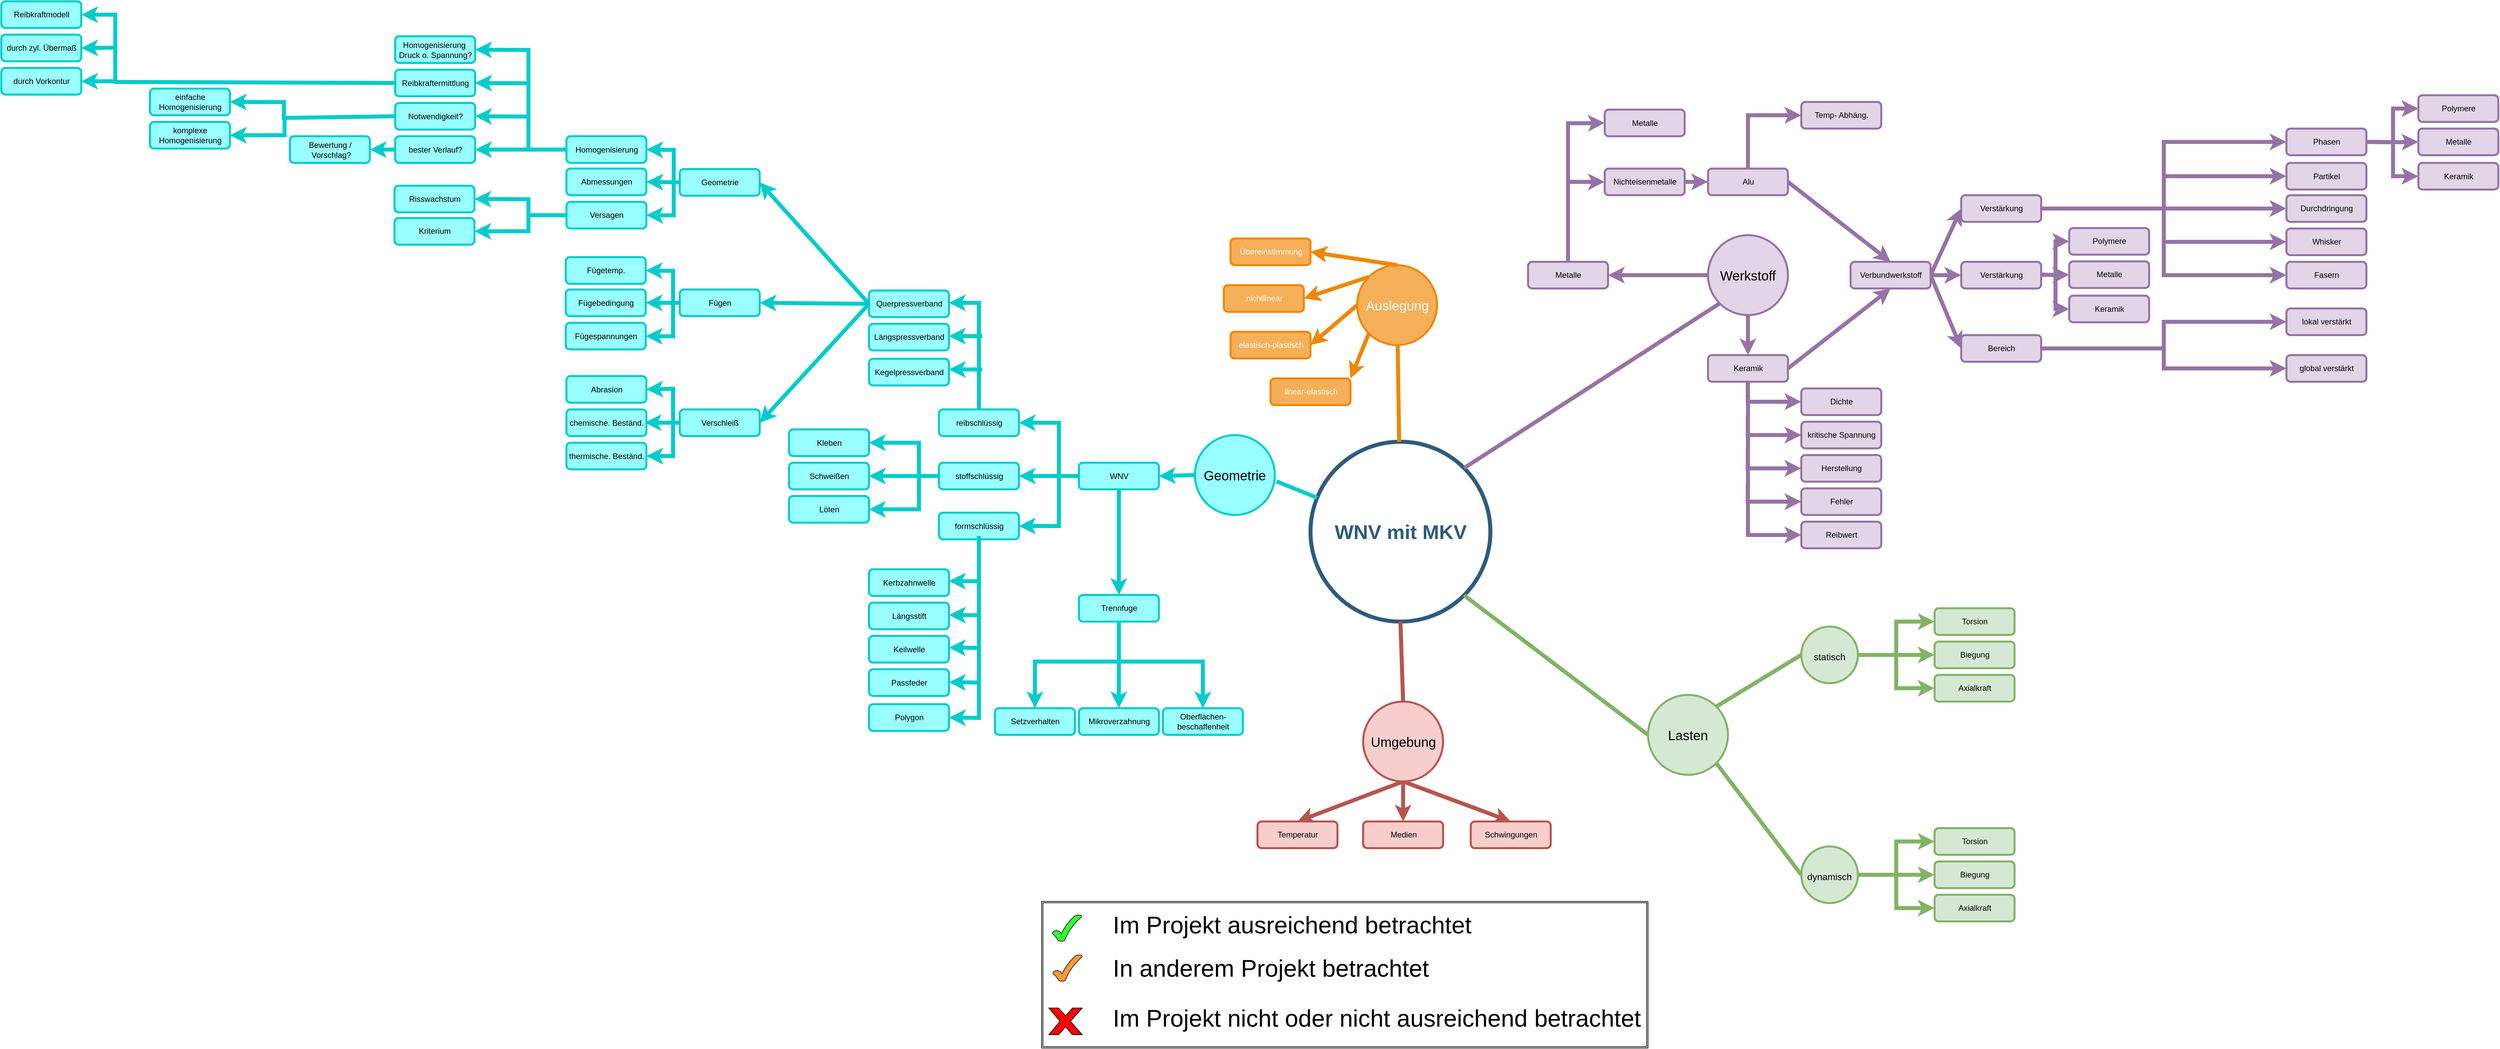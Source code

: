 <mxfile version="14.5.1" type="device"><diagram id="6a731a19-8d31-9384-78a2-239565b7b9f0" name="Page-1"><mxGraphModel dx="3916" dy="1347" grid="1" gridSize="10" guides="1" tooltips="1" connect="1" arrows="1" fold="1" page="1" pageScale="1" pageWidth="1169" pageHeight="827" background="#ffffff" math="0" shadow="0"><root><mxCell id="0"/><mxCell id="1" parent="0"/><mxCell id="1515" value="WNV mit MKV" style="ellipse;whiteSpace=wrap;html=1;shadow=0;fontFamily=Helvetica;fontSize=30;fontColor=#2F5B7C;align=center;strokeColor=#2F5B7C;strokeWidth=6;fillColor=#FFFFFF;fontStyle=1;gradientColor=none;" parent="1" vertex="1"><mxGeometry x="1613.5" y="710" width="270" height="270" as="geometry"/></mxCell><mxCell id="qBYFnVPqnUrL6nvAFyRi-1664" value="" style="shape=ext;double=1;rounded=0;whiteSpace=wrap;html=1;shadow=0;strokeColor=#000000;fillColor=none;" vertex="1" parent="1"><mxGeometry x="1210" y="1400" width="910" height="220" as="geometry"/></mxCell><mxCell id="1351" value="Auslegung" style="ellipse;whiteSpace=wrap;html=1;shadow=0;fontFamily=Helvetica;fontSize=20;fontColor=#FFFFFF;align=center;strokeWidth=3;fillColor=#F5AF58;strokeColor=#F08705;gradientColor=none;" parent="1" vertex="1"><mxGeometry x="1683.5" y="445" width="120" height="120" as="geometry"/></mxCell><mxCell id="1357" value="linear-elastisch" style="rounded=1;fillColor=#f5af58;strokeColor=#F08705;strokeWidth=3;shadow=0;html=1;fontColor=#FFFFFF;" parent="1" vertex="1"><mxGeometry x="1553.5" y="615" width="120" height="40" as="geometry"/></mxCell><mxCell id="1360" value="" style="endArrow=none;strokeWidth=6;strokeColor=#F08705;html=1;" parent="1" source="1515" target="1351" edge="1"><mxGeometry relative="1" as="geometry"/></mxCell><mxCell id="1388" value="elastisch-plastisch" style="rounded=1;fillColor=#f5af58;strokeColor=#F08705;strokeWidth=3;shadow=0;html=1;fontColor=#FFFFFF;" parent="1" vertex="1"><mxGeometry x="1493.5" y="545" width="120" height="40" as="geometry"/></mxCell><mxCell id="1389" value="nichtlinear" style="rounded=1;fillColor=#f5af58;strokeColor=#F08705;strokeWidth=3;shadow=0;html=1;fontColor=#FFFFFF;" parent="1" vertex="1"><mxGeometry x="1483.5" y="475" width="120" height="40" as="geometry"/></mxCell><mxCell id="HuwF58rN75CwLHhyqM_h-1570" style="edgeStyle=orthogonalEdgeStyle;rounded=0;orthogonalLoop=1;jettySize=auto;html=1;exitX=0.5;exitY=1;exitDx=0;exitDy=0;entryX=0.5;entryY=0;entryDx=0;entryDy=0;strokeColor=#9673A6;strokeWidth=6;" parent="1" source="HuwF58rN75CwLHhyqM_h-1543" target="HuwF58rN75CwLHhyqM_h-1549" edge="1"><mxGeometry relative="1" as="geometry"/></mxCell><mxCell id="HuwF58rN75CwLHhyqM_h-1543" value="Werkstoff" style="ellipse;whiteSpace=wrap;html=1;shadow=0;fontFamily=Helvetica;fontSize=20;align=center;strokeWidth=3;fillColor=#e1d5e7;strokeColor=#9673A6;" parent="1" vertex="1"><mxGeometry x="2210" y="400" width="120" height="120" as="geometry"/></mxCell><mxCell id="HuwF58rN75CwLHhyqM_h-1544" value="" style="endArrow=none;html=1;exitX=1;exitY=0;exitDx=0;exitDy=0;entryX=0;entryY=1;entryDx=0;entryDy=0;fillColor=#e1d5e7;strokeWidth=6;strokeColor=#9673A6;" parent="1" source="1515" target="HuwF58rN75CwLHhyqM_h-1543" edge="1"><mxGeometry width="50" height="50" relative="1" as="geometry"><mxPoint x="1770" y="590" as="sourcePoint"/><mxPoint x="1820" y="540" as="targetPoint"/></mxGeometry></mxCell><mxCell id="HuwF58rN75CwLHhyqM_h-1661" style="edgeStyle=none;rounded=0;orthogonalLoop=1;jettySize=auto;html=1;exitX=1;exitY=0.5;exitDx=0;exitDy=0;entryX=0.5;entryY=0;entryDx=0;entryDy=0;shadow=0;strokeColor=#9673A6;strokeWidth=6;" parent="1" source="HuwF58rN75CwLHhyqM_h-1545" target="HuwF58rN75CwLHhyqM_h-1660" edge="1"><mxGeometry relative="1" as="geometry"/></mxCell><mxCell id="HuwF58rN75CwLHhyqM_h-1545" value="Alu" style="rounded=1;fillColor=#e1d5e7;strokeWidth=3;shadow=0;html=1;strokeColor=#9673a6;" parent="1" vertex="1"><mxGeometry x="2210" y="300" width="120" height="40" as="geometry"/></mxCell><mxCell id="HuwF58rN75CwLHhyqM_h-1546" value="Torsion" style="rounded=1;fillColor=#d5e8d4;strokeWidth=3;shadow=0;html=1;strokeColor=#82b366;" parent="1" vertex="1"><mxGeometry x="2550" y="960" width="120" height="40" as="geometry"/></mxCell><mxCell id="HuwF58rN75CwLHhyqM_h-1547" value="Lasten" style="ellipse;whiteSpace=wrap;html=1;shadow=0;fontFamily=Helvetica;fontSize=20;align=center;strokeWidth=3;fillColor=#d5e8d4;strokeColor=#82b366;" parent="1" vertex="1"><mxGeometry x="2120" y="1090" width="120" height="120" as="geometry"/></mxCell><mxCell id="HuwF58rN75CwLHhyqM_h-1548" value="" style="endArrow=none;html=1;exitX=1;exitY=1;exitDx=0;exitDy=0;entryX=0;entryY=0.5;entryDx=0;entryDy=0;fillColor=#d5e8d4;strokeWidth=6;strokeColor=#82b366;" parent="1" source="1515" target="HuwF58rN75CwLHhyqM_h-1547" edge="1"><mxGeometry width="50" height="50" relative="1" as="geometry"><mxPoint x="1781.459" y="736.041" as="sourcePoint"/><mxPoint x="2087.574" y="512.426" as="targetPoint"/></mxGeometry></mxCell><mxCell id="HuwF58rN75CwLHhyqM_h-1662" style="edgeStyle=none;rounded=0;orthogonalLoop=1;jettySize=auto;html=1;exitX=1;exitY=0.5;exitDx=0;exitDy=0;entryX=0.5;entryY=1;entryDx=0;entryDy=0;shadow=0;strokeColor=#9673A6;strokeWidth=6;" parent="1" source="HuwF58rN75CwLHhyqM_h-1549" target="HuwF58rN75CwLHhyqM_h-1660" edge="1"><mxGeometry relative="1" as="geometry"/></mxCell><mxCell id="HuwF58rN75CwLHhyqM_h-1549" value="Keramik" style="rounded=1;fillColor=#e1d5e7;strokeWidth=3;shadow=0;html=1;strokeColor=#9673a6;" parent="1" vertex="1"><mxGeometry x="2210" y="580" width="120" height="40" as="geometry"/></mxCell><mxCell id="HuwF58rN75CwLHhyqM_h-1550" value="Biegung" style="rounded=1;fillColor=#d5e8d4;strokeWidth=3;shadow=0;html=1;strokeColor=#82b366;" parent="1" vertex="1"><mxGeometry x="2550" y="1010" width="120" height="40" as="geometry"/></mxCell><mxCell id="HuwF58rN75CwLHhyqM_h-1551" value="Axialkraft" style="rounded=1;fillColor=#d5e8d4;strokeWidth=3;shadow=0;html=1;strokeColor=#82b366;" parent="1" vertex="1"><mxGeometry x="2550" y="1060" width="120" height="40" as="geometry"/></mxCell><mxCell id="HuwF58rN75CwLHhyqM_h-1567" style="edgeStyle=orthogonalEdgeStyle;rounded=0;orthogonalLoop=1;jettySize=auto;html=1;exitX=1;exitY=0.5;exitDx=0;exitDy=0;strokeColor=#82b366;strokeWidth=6;fillColor=#d5e8d4;" parent="1" source="HuwF58rN75CwLHhyqM_h-1552" target="HuwF58rN75CwLHhyqM_h-1546" edge="1"><mxGeometry relative="1" as="geometry"/></mxCell><mxCell id="HuwF58rN75CwLHhyqM_h-1568" style="edgeStyle=orthogonalEdgeStyle;rounded=0;orthogonalLoop=1;jettySize=auto;html=1;exitX=1;exitY=0.5;exitDx=0;exitDy=0;entryX=0;entryY=0.5;entryDx=0;entryDy=0;strokeColor=#82b366;strokeWidth=6;fillColor=#d5e8d4;" parent="1" source="HuwF58rN75CwLHhyqM_h-1552" target="HuwF58rN75CwLHhyqM_h-1550" edge="1"><mxGeometry relative="1" as="geometry"/></mxCell><mxCell id="HuwF58rN75CwLHhyqM_h-1569" style="edgeStyle=orthogonalEdgeStyle;rounded=0;orthogonalLoop=1;jettySize=auto;html=1;exitX=1;exitY=0.5;exitDx=0;exitDy=0;entryX=0;entryY=0.5;entryDx=0;entryDy=0;strokeColor=#82b366;strokeWidth=6;fillColor=#d5e8d4;" parent="1" source="HuwF58rN75CwLHhyqM_h-1552" target="HuwF58rN75CwLHhyqM_h-1551" edge="1"><mxGeometry relative="1" as="geometry"/></mxCell><mxCell id="HuwF58rN75CwLHhyqM_h-1552" value="&lt;span style=&quot;font-size: 14px&quot;&gt;statisch&lt;/span&gt;" style="ellipse;whiteSpace=wrap;html=1;shadow=0;fontFamily=Helvetica;fontSize=20;align=center;strokeWidth=3;fillColor=#d5e8d4;strokeColor=#82b366;" parent="1" vertex="1"><mxGeometry x="2350" y="987.5" width="85" height="85" as="geometry"/></mxCell><mxCell id="HuwF58rN75CwLHhyqM_h-1564" style="edgeStyle=orthogonalEdgeStyle;rounded=0;orthogonalLoop=1;jettySize=auto;html=1;exitX=1;exitY=0.5;exitDx=0;exitDy=0;strokeColor=#82b366;strokeWidth=6;fillColor=#d5e8d4;" parent="1" source="HuwF58rN75CwLHhyqM_h-1553" target="HuwF58rN75CwLHhyqM_h-1555" edge="1"><mxGeometry relative="1" as="geometry"/></mxCell><mxCell id="HuwF58rN75CwLHhyqM_h-1565" style="edgeStyle=orthogonalEdgeStyle;rounded=0;orthogonalLoop=1;jettySize=auto;html=1;exitX=1;exitY=0.5;exitDx=0;exitDy=0;entryX=0;entryY=0.5;entryDx=0;entryDy=0;strokeColor=#82b366;strokeWidth=6;fillColor=#d5e8d4;" parent="1" source="HuwF58rN75CwLHhyqM_h-1553" target="HuwF58rN75CwLHhyqM_h-1554" edge="1"><mxGeometry relative="1" as="geometry"/></mxCell><mxCell id="HuwF58rN75CwLHhyqM_h-1566" style="edgeStyle=orthogonalEdgeStyle;rounded=0;orthogonalLoop=1;jettySize=auto;html=1;exitX=1;exitY=0.5;exitDx=0;exitDy=0;entryX=0;entryY=0.5;entryDx=0;entryDy=0;strokeColor=#82b366;strokeWidth=6;fillColor=#d5e8d4;" parent="1" source="HuwF58rN75CwLHhyqM_h-1553" target="HuwF58rN75CwLHhyqM_h-1556" edge="1"><mxGeometry relative="1" as="geometry"/></mxCell><mxCell id="HuwF58rN75CwLHhyqM_h-1553" value="&lt;span style=&quot;font-size: 14px&quot;&gt;dynamisch&lt;/span&gt;" style="ellipse;whiteSpace=wrap;html=1;shadow=0;fontFamily=Helvetica;fontSize=20;align=center;strokeWidth=3;fillColor=#d5e8d4;strokeColor=#82b366;" parent="1" vertex="1"><mxGeometry x="2350" y="1317.5" width="85" height="85" as="geometry"/></mxCell><mxCell id="HuwF58rN75CwLHhyqM_h-1554" value="Torsion" style="rounded=1;fillColor=#d5e8d4;strokeWidth=3;shadow=0;html=1;strokeColor=#82b366;" parent="1" vertex="1"><mxGeometry x="2550" y="1290" width="120" height="40" as="geometry"/></mxCell><mxCell id="HuwF58rN75CwLHhyqM_h-1555" value="Biegung" style="rounded=1;fillColor=#d5e8d4;strokeWidth=3;shadow=0;html=1;strokeColor=#82b366;" parent="1" vertex="1"><mxGeometry x="2550" y="1340" width="120" height="40" as="geometry"/></mxCell><mxCell id="HuwF58rN75CwLHhyqM_h-1556" value="Axialkraft" style="rounded=1;fillColor=#d5e8d4;strokeWidth=3;shadow=0;html=1;strokeColor=#82b366;" parent="1" vertex="1"><mxGeometry x="2550" y="1390" width="120" height="40" as="geometry"/></mxCell><mxCell id="HuwF58rN75CwLHhyqM_h-1562" value="" style="endArrow=none;html=1;strokeColor=#82b366;strokeWidth=6;exitX=1;exitY=0;exitDx=0;exitDy=0;entryX=0;entryY=0.5;entryDx=0;entryDy=0;fillColor=#d5e8d4;" parent="1" source="HuwF58rN75CwLHhyqM_h-1547" target="HuwF58rN75CwLHhyqM_h-1552" edge="1"><mxGeometry width="50" height="50" relative="1" as="geometry"><mxPoint x="2220" y="930" as="sourcePoint"/><mxPoint x="2270" y="880" as="targetPoint"/></mxGeometry></mxCell><mxCell id="HuwF58rN75CwLHhyqM_h-1563" value="" style="endArrow=none;html=1;strokeColor=#82b366;strokeWidth=6;exitX=0;exitY=0.5;exitDx=0;exitDy=0;entryX=1;entryY=1;entryDx=0;entryDy=0;fillColor=#d5e8d4;" parent="1" source="HuwF58rN75CwLHhyqM_h-1553" target="HuwF58rN75CwLHhyqM_h-1547" edge="1"><mxGeometry width="50" height="50" relative="1" as="geometry"><mxPoint x="2182.426" y="1112.504" as="sourcePoint"/><mxPoint x="2240" y="1052.43" as="targetPoint"/></mxGeometry></mxCell><mxCell id="HuwF58rN75CwLHhyqM_h-1649" value="" style="endArrow=none;html=1;exitX=0.5;exitY=1;exitDx=0;exitDy=0;fillColor=#f8cecc;strokeWidth=6;strokeColor=#b85450;entryX=0.5;entryY=0;entryDx=0;entryDy=0;" parent="1" source="1515" target="HuwF58rN75CwLHhyqM_h-1650" edge="1"><mxGeometry width="50" height="50" relative="1" as="geometry"><mxPoint x="1748.999" y="1062.959" as="sourcePoint"/><mxPoint x="1750" y="1230" as="targetPoint"/></mxGeometry></mxCell><mxCell id="HuwF58rN75CwLHhyqM_h-1657" style="edgeStyle=none;rounded=0;orthogonalLoop=1;jettySize=auto;html=1;exitX=0.5;exitY=1;exitDx=0;exitDy=0;shadow=0;strokeColor=#b85450;strokeWidth=6;fillColor=#f8cecc;" parent="1" source="HuwF58rN75CwLHhyqM_h-1650" target="HuwF58rN75CwLHhyqM_h-1653" edge="1"><mxGeometry relative="1" as="geometry"/></mxCell><mxCell id="HuwF58rN75CwLHhyqM_h-1658" style="edgeStyle=none;rounded=0;orthogonalLoop=1;jettySize=auto;html=1;exitX=0.5;exitY=1;exitDx=0;exitDy=0;entryX=0.5;entryY=0;entryDx=0;entryDy=0;shadow=0;strokeColor=#b85450;strokeWidth=6;fillColor=#f8cecc;" parent="1" source="HuwF58rN75CwLHhyqM_h-1650" target="HuwF58rN75CwLHhyqM_h-1655" edge="1"><mxGeometry relative="1" as="geometry"/></mxCell><mxCell id="HuwF58rN75CwLHhyqM_h-1659" style="edgeStyle=none;rounded=0;orthogonalLoop=1;jettySize=auto;html=1;exitX=0.5;exitY=1;exitDx=0;exitDy=0;entryX=0.5;entryY=0;entryDx=0;entryDy=0;shadow=0;strokeColor=#b85450;strokeWidth=6;fillColor=#f8cecc;" parent="1" source="HuwF58rN75CwLHhyqM_h-1650" target="HuwF58rN75CwLHhyqM_h-1654" edge="1"><mxGeometry relative="1" as="geometry"/></mxCell><mxCell id="HuwF58rN75CwLHhyqM_h-1650" value="Umgebung" style="ellipse;whiteSpace=wrap;html=1;shadow=0;fontFamily=Helvetica;fontSize=20;align=center;strokeWidth=3;fillColor=#f8cecc;strokeColor=#b85450;" parent="1" vertex="1"><mxGeometry x="1692.5" y="1100" width="120" height="120" as="geometry"/></mxCell><mxCell id="HuwF58rN75CwLHhyqM_h-1653" value="Medien" style="rounded=1;fillColor=#f8cecc;strokeWidth=3;shadow=0;html=1;strokeColor=#b85450;" parent="1" vertex="1"><mxGeometry x="1692.5" y="1280" width="120" height="40" as="geometry"/></mxCell><mxCell id="HuwF58rN75CwLHhyqM_h-1654" value="Temperatur" style="rounded=1;fillColor=#f8cecc;strokeWidth=3;shadow=0;html=1;strokeColor=#b85450;" parent="1" vertex="1"><mxGeometry x="1534" y="1280" width="120" height="40" as="geometry"/></mxCell><mxCell id="HuwF58rN75CwLHhyqM_h-1655" value="Schwingungen" style="rounded=1;fillColor=#f8cecc;strokeWidth=3;shadow=0;html=1;strokeColor=#b85450;" parent="1" vertex="1"><mxGeometry x="1854" y="1280" width="120" height="40" as="geometry"/></mxCell><mxCell id="HuwF58rN75CwLHhyqM_h-1683" style="edgeStyle=none;rounded=0;orthogonalLoop=1;jettySize=auto;html=1;exitX=1;exitY=0.5;exitDx=0;exitDy=0;entryX=0;entryY=0.5;entryDx=0;entryDy=0;shadow=0;strokeColor=#9673A6;strokeWidth=6;" parent="1" source="HuwF58rN75CwLHhyqM_h-1660" target="HuwF58rN75CwLHhyqM_h-1663" edge="1"><mxGeometry relative="1" as="geometry"/></mxCell><mxCell id="HuwF58rN75CwLHhyqM_h-1688" style="edgeStyle=none;rounded=0;orthogonalLoop=1;jettySize=auto;html=1;exitX=1;exitY=0.5;exitDx=0;exitDy=0;entryX=0;entryY=0.5;entryDx=0;entryDy=0;shadow=0;strokeColor=#9673A6;strokeWidth=6;" parent="1" source="HuwF58rN75CwLHhyqM_h-1660" target="HuwF58rN75CwLHhyqM_h-1684" edge="1"><mxGeometry relative="1" as="geometry"/></mxCell><mxCell id="HuwF58rN75CwLHhyqM_h-1660" value="Verbundwerkstoff" style="rounded=1;fillColor=#e1d5e7;strokeWidth=3;shadow=0;html=1;strokeColor=#9673a6;" parent="1" vertex="1"><mxGeometry x="2424" y="440" width="120" height="40" as="geometry"/></mxCell><mxCell id="HuwF58rN75CwLHhyqM_h-1671" style="edgeStyle=orthogonalEdgeStyle;rounded=0;orthogonalLoop=1;jettySize=auto;html=1;exitX=1;exitY=0.5;exitDx=0;exitDy=0;entryX=0;entryY=0.5;entryDx=0;entryDy=0;shadow=0;strokeColor=#9673A6;strokeWidth=6;" parent="1" source="HuwF58rN75CwLHhyqM_h-1663" target="HuwF58rN75CwLHhyqM_h-1666" edge="1"><mxGeometry relative="1" as="geometry"/></mxCell><mxCell id="HuwF58rN75CwLHhyqM_h-1672" style="edgeStyle=orthogonalEdgeStyle;rounded=0;orthogonalLoop=1;jettySize=auto;html=1;exitX=1;exitY=0.5;exitDx=0;exitDy=0;entryX=0;entryY=0.5;entryDx=0;entryDy=0;shadow=0;strokeColor=#9673A6;strokeWidth=6;" parent="1" source="HuwF58rN75CwLHhyqM_h-1663" target="HuwF58rN75CwLHhyqM_h-1667" edge="1"><mxGeometry relative="1" as="geometry"/></mxCell><mxCell id="HuwF58rN75CwLHhyqM_h-1673" style="edgeStyle=orthogonalEdgeStyle;rounded=0;orthogonalLoop=1;jettySize=auto;html=1;exitX=1;exitY=0.5;exitDx=0;exitDy=0;entryX=0;entryY=0.5;entryDx=0;entryDy=0;shadow=0;strokeColor=#9673A6;strokeWidth=6;" parent="1" source="HuwF58rN75CwLHhyqM_h-1663" target="HuwF58rN75CwLHhyqM_h-1665" edge="1"><mxGeometry relative="1" as="geometry"/></mxCell><mxCell id="HuwF58rN75CwLHhyqM_h-1674" style="edgeStyle=orthogonalEdgeStyle;rounded=0;orthogonalLoop=1;jettySize=auto;html=1;exitX=1;exitY=0.5;exitDx=0;exitDy=0;entryX=0;entryY=0.5;entryDx=0;entryDy=0;shadow=0;strokeColor=#9673A6;strokeWidth=6;" parent="1" source="HuwF58rN75CwLHhyqM_h-1663" target="HuwF58rN75CwLHhyqM_h-1670" edge="1"><mxGeometry relative="1" as="geometry"/></mxCell><mxCell id="HuwF58rN75CwLHhyqM_h-1675" style="edgeStyle=orthogonalEdgeStyle;rounded=0;orthogonalLoop=1;jettySize=auto;html=1;exitX=1;exitY=0.5;exitDx=0;exitDy=0;entryX=0;entryY=0.5;entryDx=0;entryDy=0;shadow=0;strokeColor=#9673A6;strokeWidth=6;" parent="1" source="HuwF58rN75CwLHhyqM_h-1663" target="HuwF58rN75CwLHhyqM_h-1668" edge="1"><mxGeometry relative="1" as="geometry"/></mxCell><mxCell id="HuwF58rN75CwLHhyqM_h-1663" value="Verstärkung" style="rounded=1;fillColor=#e1d5e7;strokeWidth=3;shadow=0;html=1;strokeColor=#9673a6;" parent="1" vertex="1"><mxGeometry x="2590" y="340" width="120" height="40" as="geometry"/></mxCell><mxCell id="HuwF58rN75CwLHhyqM_h-1679" style="edgeStyle=orthogonalEdgeStyle;rounded=0;orthogonalLoop=1;jettySize=auto;html=1;exitX=1;exitY=0.5;exitDx=0;exitDy=0;entryX=0;entryY=0.5;entryDx=0;entryDy=0;shadow=0;strokeColor=#9673A6;strokeWidth=6;" parent="1" target="HuwF58rN75CwLHhyqM_h-1676" edge="1"><mxGeometry relative="1" as="geometry"><mxPoint x="3199" y="260" as="sourcePoint"/></mxGeometry></mxCell><mxCell id="HuwF58rN75CwLHhyqM_h-1680" style="edgeStyle=orthogonalEdgeStyle;rounded=0;orthogonalLoop=1;jettySize=auto;html=1;exitX=1;exitY=0.5;exitDx=0;exitDy=0;shadow=0;strokeColor=#9673A6;strokeWidth=6;" parent="1" target="HuwF58rN75CwLHhyqM_h-1678" edge="1"><mxGeometry relative="1" as="geometry"><mxPoint x="3199" y="260" as="sourcePoint"/></mxGeometry></mxCell><mxCell id="HuwF58rN75CwLHhyqM_h-1681" style="edgeStyle=orthogonalEdgeStyle;rounded=0;orthogonalLoop=1;jettySize=auto;html=1;exitX=1;exitY=0.5;exitDx=0;exitDy=0;entryX=0;entryY=0.5;entryDx=0;entryDy=0;shadow=0;strokeColor=#9673A6;strokeWidth=6;" parent="1" target="HuwF58rN75CwLHhyqM_h-1677" edge="1"><mxGeometry relative="1" as="geometry"><mxPoint x="3199" y="260" as="sourcePoint"/></mxGeometry></mxCell><mxCell id="HuwF58rN75CwLHhyqM_h-1665" value="Phasen" style="rounded=1;fillColor=#e1d5e7;strokeWidth=3;shadow=0;html=1;strokeColor=#9673a6;" parent="1" vertex="1"><mxGeometry x="3078" y="240" width="120" height="40" as="geometry"/></mxCell><mxCell id="HuwF58rN75CwLHhyqM_h-1666" value="Durchdringung" style="rounded=1;fillColor=#e1d5e7;strokeWidth=3;shadow=0;html=1;strokeColor=#9673a6;" parent="1" vertex="1"><mxGeometry x="3078" y="340" width="120" height="40" as="geometry"/></mxCell><mxCell id="HuwF58rN75CwLHhyqM_h-1667" value="Partikel" style="rounded=1;fillColor=#e1d5e7;strokeWidth=3;shadow=0;html=1;strokeColor=#9673a6;" parent="1" vertex="1"><mxGeometry x="3078" y="291.5" width="120" height="40" as="geometry"/></mxCell><mxCell id="HuwF58rN75CwLHhyqM_h-1668" value="Fasern" style="rounded=1;fillColor=#e1d5e7;strokeWidth=3;shadow=0;html=1;strokeColor=#9673a6;" parent="1" vertex="1"><mxGeometry x="3078" y="440" width="120" height="40" as="geometry"/></mxCell><mxCell id="HuwF58rN75CwLHhyqM_h-1670" value="Whisker" style="rounded=1;fillColor=#e1d5e7;strokeWidth=3;shadow=0;html=1;strokeColor=#9673a6;" parent="1" vertex="1"><mxGeometry x="3078" y="390" width="120" height="40" as="geometry"/></mxCell><mxCell id="HuwF58rN75CwLHhyqM_h-1676" value="Polymere" style="rounded=1;fillColor=#e1d5e7;strokeWidth=3;shadow=0;html=1;strokeColor=#9673a6;" parent="1" vertex="1"><mxGeometry x="3276" y="190" width="120" height="40" as="geometry"/></mxCell><mxCell id="HuwF58rN75CwLHhyqM_h-1677" value="Keramik" style="rounded=1;fillColor=#e1d5e7;strokeWidth=3;shadow=0;html=1;strokeColor=#9673a6;" parent="1" vertex="1"><mxGeometry x="3276" y="291.5" width="120" height="40" as="geometry"/></mxCell><mxCell id="HuwF58rN75CwLHhyqM_h-1678" value="Metalle" style="rounded=1;fillColor=#e1d5e7;strokeWidth=3;shadow=0;html=1;strokeColor=#9673a6;" parent="1" vertex="1"><mxGeometry x="3276" y="240" width="120" height="40" as="geometry"/></mxCell><mxCell id="HuwF58rN75CwLHhyqM_h-1689" style="edgeStyle=orthogonalEdgeStyle;rounded=0;orthogonalLoop=1;jettySize=auto;html=1;exitX=1;exitY=0.5;exitDx=0;exitDy=0;shadow=0;strokeColor=#9673A6;strokeWidth=6;" parent="1" source="HuwF58rN75CwLHhyqM_h-1684" target="HuwF58rN75CwLHhyqM_h-1685" edge="1"><mxGeometry relative="1" as="geometry"/></mxCell><mxCell id="HuwF58rN75CwLHhyqM_h-1690" style="edgeStyle=orthogonalEdgeStyle;rounded=0;orthogonalLoop=1;jettySize=auto;html=1;exitX=1;exitY=0.5;exitDx=0;exitDy=0;entryX=0;entryY=0.5;entryDx=0;entryDy=0;shadow=0;strokeColor=#9673A6;strokeWidth=6;" parent="1" source="HuwF58rN75CwLHhyqM_h-1684" target="HuwF58rN75CwLHhyqM_h-1687" edge="1"><mxGeometry relative="1" as="geometry"/></mxCell><mxCell id="HuwF58rN75CwLHhyqM_h-1684" value="Bereich" style="rounded=1;fillColor=#e1d5e7;strokeWidth=3;shadow=0;html=1;strokeColor=#9673a6;" parent="1" vertex="1"><mxGeometry x="2590" y="550" width="120" height="40" as="geometry"/></mxCell><mxCell id="HuwF58rN75CwLHhyqM_h-1685" value="lokal verstärkt" style="rounded=1;fillColor=#e1d5e7;strokeWidth=3;shadow=0;html=1;strokeColor=#9673a6;" parent="1" vertex="1"><mxGeometry x="3078" y="510" width="120" height="40" as="geometry"/></mxCell><mxCell id="HuwF58rN75CwLHhyqM_h-1687" value="global verstärkt" style="rounded=1;fillColor=#e1d5e7;strokeWidth=3;shadow=0;html=1;strokeColor=#9673a6;" parent="1" vertex="1"><mxGeometry x="3078" y="580" width="120" height="40" as="geometry"/></mxCell><mxCell id="qBYFnVPqnUrL6nvAFyRi-1515" value="Übereinstimmung" style="rounded=1;fillColor=#f5af58;strokeColor=#F08705;strokeWidth=3;shadow=0;html=1;fontColor=#FFFFFF;" vertex="1" parent="1"><mxGeometry x="1493.5" y="405" width="120" height="40" as="geometry"/></mxCell><mxCell id="qBYFnVPqnUrL6nvAFyRi-1519" value="kritische Spannung" style="rounded=1;fillColor=#e1d5e7;strokeWidth=3;shadow=0;html=1;strokeColor=#9673a6;" vertex="1" parent="1"><mxGeometry x="2350" y="680" width="120" height="40" as="geometry"/></mxCell><mxCell id="qBYFnVPqnUrL6nvAFyRi-1520" value="Herstellung" style="rounded=1;fillColor=#e1d5e7;strokeWidth=3;shadow=0;html=1;strokeColor=#9673a6;" vertex="1" parent="1"><mxGeometry x="2350" y="730" width="120" height="40" as="geometry"/></mxCell><mxCell id="qBYFnVPqnUrL6nvAFyRi-1521" value="Fehler" style="rounded=1;fillColor=#e1d5e7;strokeWidth=3;shadow=0;html=1;strokeColor=#9673a6;" vertex="1" parent="1"><mxGeometry x="2350" y="780" width="120" height="40" as="geometry"/></mxCell><mxCell id="qBYFnVPqnUrL6nvAFyRi-1522" value="Dichte" style="rounded=1;fillColor=#e1d5e7;strokeWidth=3;shadow=0;html=1;strokeColor=#9673a6;" vertex="1" parent="1"><mxGeometry x="2350" y="630" width="120" height="40" as="geometry"/></mxCell><mxCell id="qBYFnVPqnUrL6nvAFyRi-1523" value="Reibwert" style="rounded=1;fillColor=#e1d5e7;strokeWidth=3;shadow=0;html=1;strokeColor=#9673a6;" vertex="1" parent="1"><mxGeometry x="2350" y="830" width="120" height="40" as="geometry"/></mxCell><mxCell id="qBYFnVPqnUrL6nvAFyRi-1525" style="edgeStyle=orthogonalEdgeStyle;rounded=0;orthogonalLoop=1;jettySize=auto;html=1;exitX=0.5;exitY=1;exitDx=0;exitDy=0;entryX=0;entryY=0.5;entryDx=0;entryDy=0;strokeColor=#9673A6;strokeWidth=6;" edge="1" parent="1" target="qBYFnVPqnUrL6nvAFyRi-1522"><mxGeometry relative="1" as="geometry"><mxPoint x="2269.71" y="620" as="sourcePoint"/><mxPoint x="2269.71" y="680" as="targetPoint"/><Array as="points"><mxPoint x="2270" y="650"/></Array></mxGeometry></mxCell><mxCell id="qBYFnVPqnUrL6nvAFyRi-1526" style="edgeStyle=orthogonalEdgeStyle;rounded=0;orthogonalLoop=1;jettySize=auto;html=1;exitX=0.5;exitY=1;exitDx=0;exitDy=0;entryX=0;entryY=0.5;entryDx=0;entryDy=0;strokeColor=#9673A6;strokeWidth=6;" edge="1" parent="1"><mxGeometry relative="1" as="geometry"><mxPoint x="2269.71" y="670" as="sourcePoint"/><mxPoint x="2350" y="700" as="targetPoint"/><Array as="points"><mxPoint x="2270" y="700"/></Array></mxGeometry></mxCell><mxCell id="qBYFnVPqnUrL6nvAFyRi-1527" style="edgeStyle=orthogonalEdgeStyle;rounded=0;orthogonalLoop=1;jettySize=auto;html=1;exitX=0.5;exitY=1;exitDx=0;exitDy=0;entryX=0;entryY=0.5;entryDx=0;entryDy=0;strokeColor=#9673A6;strokeWidth=6;" edge="1" parent="1"><mxGeometry relative="1" as="geometry"><mxPoint x="2269.71" y="720" as="sourcePoint"/><mxPoint x="2350" y="750" as="targetPoint"/><Array as="points"><mxPoint x="2270" y="750"/></Array></mxGeometry></mxCell><mxCell id="qBYFnVPqnUrL6nvAFyRi-1528" style="edgeStyle=orthogonalEdgeStyle;rounded=0;orthogonalLoop=1;jettySize=auto;html=1;exitX=0.5;exitY=1;exitDx=0;exitDy=0;entryX=0;entryY=0.5;entryDx=0;entryDy=0;strokeColor=#9673A6;strokeWidth=6;" edge="1" parent="1"><mxGeometry relative="1" as="geometry"><mxPoint x="2269.71" y="770" as="sourcePoint"/><mxPoint x="2350" y="800" as="targetPoint"/><Array as="points"><mxPoint x="2270" y="800"/></Array></mxGeometry></mxCell><mxCell id="qBYFnVPqnUrL6nvAFyRi-1529" style="edgeStyle=orthogonalEdgeStyle;rounded=0;orthogonalLoop=1;jettySize=auto;html=1;entryX=0;entryY=0.5;entryDx=0;entryDy=0;strokeColor=#9673A6;strokeWidth=6;" edge="1" parent="1"><mxGeometry relative="1" as="geometry"><mxPoint x="2270" y="620" as="sourcePoint"/><mxPoint x="2350" y="850" as="targetPoint"/><Array as="points"><mxPoint x="2270" y="850"/></Array></mxGeometry></mxCell><mxCell id="qBYFnVPqnUrL6nvAFyRi-1530" value="Temp- Abhäng." style="rounded=1;fillColor=#e1d5e7;strokeWidth=3;shadow=0;html=1;strokeColor=#9673a6;" vertex="1" parent="1"><mxGeometry x="2350" y="200" width="120" height="40" as="geometry"/></mxCell><mxCell id="qBYFnVPqnUrL6nvAFyRi-1531" style="edgeStyle=orthogonalEdgeStyle;rounded=0;orthogonalLoop=1;jettySize=auto;html=1;exitX=0.5;exitY=0;exitDx=0;exitDy=0;entryX=0;entryY=0.5;entryDx=0;entryDy=0;strokeColor=#9673A6;strokeWidth=6;" edge="1" parent="1" source="HuwF58rN75CwLHhyqM_h-1545" target="qBYFnVPqnUrL6nvAFyRi-1530"><mxGeometry relative="1" as="geometry"><mxPoint x="2240.01" y="195" as="sourcePoint"/><mxPoint x="2320.3" y="225" as="targetPoint"/><Array as="points"><mxPoint x="2270" y="220"/></Array></mxGeometry></mxCell><mxCell id="qBYFnVPqnUrL6nvAFyRi-1533" value="Verstärkung" style="rounded=1;fillColor=#e1d5e7;strokeWidth=3;shadow=0;html=1;strokeColor=#9673a6;" vertex="1" parent="1"><mxGeometry x="2590" y="440" width="120" height="40" as="geometry"/></mxCell><mxCell id="qBYFnVPqnUrL6nvAFyRi-1534" style="edgeStyle=none;rounded=0;orthogonalLoop=1;jettySize=auto;html=1;exitX=1;exitY=0.5;exitDx=0;exitDy=0;entryX=0;entryY=0.5;entryDx=0;entryDy=0;shadow=0;strokeColor=#9673A6;strokeWidth=6;" edge="1" parent="1" source="HuwF58rN75CwLHhyqM_h-1660" target="qBYFnVPqnUrL6nvAFyRi-1533"><mxGeometry relative="1" as="geometry"><mxPoint x="2554" y="470" as="sourcePoint"/><mxPoint x="2600" y="370" as="targetPoint"/></mxGeometry></mxCell><mxCell id="qBYFnVPqnUrL6nvAFyRi-1535" style="edgeStyle=orthogonalEdgeStyle;rounded=0;orthogonalLoop=1;jettySize=auto;html=1;exitX=1;exitY=0.5;exitDx=0;exitDy=0;entryX=0;entryY=0.5;entryDx=0;entryDy=0;shadow=0;strokeColor=#9673A6;strokeWidth=6;" edge="1" parent="1" target="qBYFnVPqnUrL6nvAFyRi-1538"><mxGeometry relative="1" as="geometry"><mxPoint x="2710" y="459.25" as="sourcePoint"/></mxGeometry></mxCell><mxCell id="qBYFnVPqnUrL6nvAFyRi-1536" style="edgeStyle=orthogonalEdgeStyle;rounded=0;orthogonalLoop=1;jettySize=auto;html=1;exitX=1;exitY=0.5;exitDx=0;exitDy=0;shadow=0;strokeColor=#9673A6;strokeWidth=6;" edge="1" parent="1" target="qBYFnVPqnUrL6nvAFyRi-1540"><mxGeometry relative="1" as="geometry"><mxPoint x="2710" y="459.25" as="sourcePoint"/></mxGeometry></mxCell><mxCell id="qBYFnVPqnUrL6nvAFyRi-1537" style="edgeStyle=orthogonalEdgeStyle;rounded=0;orthogonalLoop=1;jettySize=auto;html=1;exitX=1;exitY=0.5;exitDx=0;exitDy=0;entryX=0;entryY=0.5;entryDx=0;entryDy=0;shadow=0;strokeColor=#9673A6;strokeWidth=6;" edge="1" parent="1" target="qBYFnVPqnUrL6nvAFyRi-1539"><mxGeometry relative="1" as="geometry"><mxPoint x="2710" y="459.25" as="sourcePoint"/></mxGeometry></mxCell><mxCell id="qBYFnVPqnUrL6nvAFyRi-1538" value="Polymere" style="rounded=1;fillColor=#e1d5e7;strokeWidth=3;shadow=0;html=1;strokeColor=#9673a6;" vertex="1" parent="1"><mxGeometry x="2752" y="389.25" width="120" height="40" as="geometry"/></mxCell><mxCell id="qBYFnVPqnUrL6nvAFyRi-1539" value="Keramik" style="rounded=1;fillColor=#e1d5e7;strokeWidth=3;shadow=0;html=1;strokeColor=#9673a6;" vertex="1" parent="1"><mxGeometry x="2752" y="490.75" width="120" height="40" as="geometry"/></mxCell><mxCell id="qBYFnVPqnUrL6nvAFyRi-1540" value="Metalle" style="rounded=1;fillColor=#e1d5e7;strokeWidth=3;shadow=0;html=1;strokeColor=#9673a6;" vertex="1" parent="1"><mxGeometry x="2752" y="439.25" width="120" height="40" as="geometry"/></mxCell><mxCell id="qBYFnVPqnUrL6nvAFyRi-1541" style="edgeStyle=none;rounded=0;orthogonalLoop=1;jettySize=auto;html=1;exitX=0;exitY=0.5;exitDx=0;exitDy=0;shadow=0;strokeColor=#9673A6;strokeWidth=6;entryX=1;entryY=0.5;entryDx=0;entryDy=0;" edge="1" parent="1" source="HuwF58rN75CwLHhyqM_h-1543" target="qBYFnVPqnUrL6nvAFyRi-1542"><mxGeometry relative="1" as="geometry"><mxPoint x="1816" y="550" as="sourcePoint"/><mxPoint x="2100" y="420" as="targetPoint"/></mxGeometry></mxCell><mxCell id="qBYFnVPqnUrL6nvAFyRi-1542" value="Metalle" style="rounded=1;fillColor=#e1d5e7;strokeWidth=3;shadow=0;html=1;strokeColor=#9673a6;" vertex="1" parent="1"><mxGeometry x="1940" y="440" width="120" height="40" as="geometry"/></mxCell><mxCell id="qBYFnVPqnUrL6nvAFyRi-1543" value="Nichteisenmetalle" style="rounded=1;fillColor=#e1d5e7;strokeWidth=3;shadow=0;html=1;strokeColor=#9673a6;" vertex="1" parent="1"><mxGeometry x="2055" y="300" width="120" height="40" as="geometry"/></mxCell><mxCell id="qBYFnVPqnUrL6nvAFyRi-1544" value="Metalle" style="rounded=1;fillColor=#e1d5e7;strokeWidth=3;shadow=0;html=1;strokeColor=#9673a6;" vertex="1" parent="1"><mxGeometry x="2055" y="211.5" width="120" height="40" as="geometry"/></mxCell><mxCell id="qBYFnVPqnUrL6nvAFyRi-1545" style="edgeStyle=orthogonalEdgeStyle;rounded=0;orthogonalLoop=1;jettySize=auto;html=1;exitX=0.5;exitY=0;exitDx=0;exitDy=0;entryX=0;entryY=0.5;entryDx=0;entryDy=0;strokeColor=#9673A6;strokeWidth=6;" edge="1" parent="1" source="qBYFnVPqnUrL6nvAFyRi-1542" target="qBYFnVPqnUrL6nvAFyRi-1543"><mxGeometry relative="1" as="geometry"><mxPoint x="2020" y="429.25" as="sourcePoint"/><mxPoint x="2100" y="349.25" as="targetPoint"/><Array as="points"><mxPoint x="2000" y="320"/></Array></mxGeometry></mxCell><mxCell id="qBYFnVPqnUrL6nvAFyRi-1546" style="edgeStyle=orthogonalEdgeStyle;rounded=0;orthogonalLoop=1;jettySize=auto;html=1;entryX=0;entryY=0.5;entryDx=0;entryDy=0;strokeColor=#9673A6;strokeWidth=6;" edge="1" parent="1" target="qBYFnVPqnUrL6nvAFyRi-1544"><mxGeometry relative="1" as="geometry"><mxPoint x="2000" y="440" as="sourcePoint"/><mxPoint x="2030" y="260" as="targetPoint"/><Array as="points"><mxPoint x="2000" y="232"/><mxPoint x="2030" y="232"/></Array></mxGeometry></mxCell><mxCell id="qBYFnVPqnUrL6nvAFyRi-1547" style="edgeStyle=orthogonalEdgeStyle;rounded=0;orthogonalLoop=1;jettySize=auto;html=1;exitX=1;exitY=0.5;exitDx=0;exitDy=0;entryX=0;entryY=0.5;entryDx=0;entryDy=0;strokeColor=#9673A6;strokeWidth=6;" edge="1" parent="1" source="qBYFnVPqnUrL6nvAFyRi-1543" target="HuwF58rN75CwLHhyqM_h-1545"><mxGeometry relative="1" as="geometry"><mxPoint x="2010" y="450" as="sourcePoint"/><mxPoint x="2065" y="330" as="targetPoint"/><Array as="points"><mxPoint x="2190" y="320"/><mxPoint x="2190" y="320"/></Array></mxGeometry></mxCell><mxCell id="qBYFnVPqnUrL6nvAFyRi-1548" value="Geometrie" style="ellipse;whiteSpace=wrap;html=1;shadow=0;fontFamily=Helvetica;fontSize=20;align=center;strokeWidth=3;fillColor=#99FFFF;strokeColor=#00CCCC;" vertex="1" parent="1"><mxGeometry x="1440" y="700" width="120" height="120" as="geometry"/></mxCell><mxCell id="qBYFnVPqnUrL6nvAFyRi-1549" value="" style="endArrow=none;html=1;exitX=1.022;exitY=0.579;exitDx=0;exitDy=0;fillColor=#99FFFF;strokeWidth=6;strokeColor=#00CCCC;exitPerimeter=0;" edge="1" parent="1" source="qBYFnVPqnUrL6nvAFyRi-1548" target="1515"><mxGeometry width="50" height="50" relative="1" as="geometry"><mxPoint x="1460" y="580" as="sourcePoint"/><mxPoint x="1460" y="830" as="targetPoint"/></mxGeometry></mxCell><mxCell id="qBYFnVPqnUrL6nvAFyRi-1550" value="WNV" style="rounded=1;fillColor=#99FFFF;strokeColor=#00CCCC;strokeWidth=3;shadow=0;html=1;fontColor=#00CCCCF;" vertex="1" parent="1"><mxGeometry x="1266" y="741.5" width="120" height="40" as="geometry"/></mxCell><mxCell id="qBYFnVPqnUrL6nvAFyRi-1553" style="edgeStyle=none;rounded=0;orthogonalLoop=1;jettySize=auto;html=1;exitX=0;exitY=0.5;exitDx=0;exitDy=0;shadow=0;strokeColor=#00CCCC;strokeWidth=6;entryX=1;entryY=0.5;entryDx=0;entryDy=0;fillColor=#99FFFF;" edge="1" parent="1" source="qBYFnVPqnUrL6nvAFyRi-1548" target="qBYFnVPqnUrL6nvAFyRi-1550"><mxGeometry relative="1" as="geometry"><mxPoint x="1310" y="579" as="sourcePoint"/><mxPoint x="1160" y="579" as="targetPoint"/></mxGeometry></mxCell><mxCell id="qBYFnVPqnUrL6nvAFyRi-1554" value="stoffschlüssig" style="rounded=1;fillColor=#99FFFF;strokeColor=#00CCCC;strokeWidth=3;shadow=0;html=1;fontColor=#00CCCCF;" vertex="1" parent="1"><mxGeometry x="1056" y="741.5" width="120" height="40" as="geometry"/></mxCell><mxCell id="qBYFnVPqnUrL6nvAFyRi-1555" value="reibschlüssig" style="rounded=1;fillColor=#99FFFF;strokeColor=#00CCCC;strokeWidth=3;shadow=0;html=1;fontColor=#00CCCCF;" vertex="1" parent="1"><mxGeometry x="1056" y="661.5" width="120" height="40" as="geometry"/></mxCell><mxCell id="qBYFnVPqnUrL6nvAFyRi-1556" value="formschlüssig" style="rounded=1;fillColor=#99FFFF;strokeColor=#00CCCC;strokeWidth=3;shadow=0;html=1;fontColor=#00CCCCF;" vertex="1" parent="1"><mxGeometry x="1056" y="816.5" width="120" height="40" as="geometry"/></mxCell><mxCell id="qBYFnVPqnUrL6nvAFyRi-1557" style="edgeStyle=none;rounded=0;orthogonalLoop=1;jettySize=auto;html=1;exitX=0;exitY=0.5;exitDx=0;exitDy=0;shadow=0;strokeColor=#00CCCC;strokeWidth=6;entryX=1;entryY=0.5;entryDx=0;entryDy=0;fillColor=#99FFFF;" edge="1" parent="1" source="qBYFnVPqnUrL6nvAFyRi-1550" target="qBYFnVPqnUrL6nvAFyRi-1554"><mxGeometry relative="1" as="geometry"><mxPoint x="1569.5" y="771.5" as="sourcePoint"/><mxPoint x="1396" y="771.5" as="targetPoint"/></mxGeometry></mxCell><mxCell id="qBYFnVPqnUrL6nvAFyRi-1558" style="edgeStyle=none;rounded=0;orthogonalLoop=1;jettySize=auto;html=1;exitX=0;exitY=0.5;exitDx=0;exitDy=0;shadow=0;strokeColor=#00CCCC;strokeWidth=6;entryX=1;entryY=0.5;entryDx=0;entryDy=0;fillColor=#99FFFF;" edge="1" parent="1" source="qBYFnVPqnUrL6nvAFyRi-1550" target="qBYFnVPqnUrL6nvAFyRi-1556"><mxGeometry relative="1" as="geometry"><mxPoint x="1276" y="771.5" as="sourcePoint"/><mxPoint x="1186" y="771.5" as="targetPoint"/><Array as="points"><mxPoint x="1236" y="761.5"/><mxPoint x="1236" y="836.5"/></Array></mxGeometry></mxCell><mxCell id="qBYFnVPqnUrL6nvAFyRi-1559" style="edgeStyle=none;rounded=0;orthogonalLoop=1;jettySize=auto;html=1;exitX=0;exitY=0.5;exitDx=0;exitDy=0;shadow=0;strokeColor=#00CCCC;strokeWidth=6;entryX=1;entryY=0.5;entryDx=0;entryDy=0;fillColor=#99FFFF;" edge="1" parent="1" source="qBYFnVPqnUrL6nvAFyRi-1550"><mxGeometry relative="1" as="geometry"><mxPoint x="1266" y="606.5" as="sourcePoint"/><mxPoint x="1176" y="681.5" as="targetPoint"/><Array as="points"><mxPoint x="1236" y="761.5"/><mxPoint x="1236" y="681.5"/></Array></mxGeometry></mxCell><mxCell id="qBYFnVPqnUrL6nvAFyRi-1560" value="Kleben" style="rounded=1;fillColor=#99FFFF;strokeColor=#00CCCC;strokeWidth=3;shadow=0;html=1;fontColor=#00CCCCF;" vertex="1" parent="1"><mxGeometry x="831" y="691.5" width="120" height="40" as="geometry"/></mxCell><mxCell id="qBYFnVPqnUrL6nvAFyRi-1562" value="Schweißen" style="rounded=1;fillColor=#99FFFF;strokeColor=#00CCCC;strokeWidth=3;shadow=0;html=1;fontColor=#00CCCCF;" vertex="1" parent="1"><mxGeometry x="831" y="741.5" width="120" height="40" as="geometry"/></mxCell><mxCell id="qBYFnVPqnUrL6nvAFyRi-1563" value="Löten" style="rounded=1;fillColor=#99FFFF;strokeColor=#00CCCC;strokeWidth=3;shadow=0;html=1;fontColor=#00CCCCF;" vertex="1" parent="1"><mxGeometry x="831" y="791.5" width="120" height="40" as="geometry"/></mxCell><mxCell id="qBYFnVPqnUrL6nvAFyRi-1565" style="edgeStyle=none;rounded=0;orthogonalLoop=1;jettySize=auto;html=1;exitX=0;exitY=0.5;exitDx=0;exitDy=0;shadow=0;strokeColor=#00CCCC;strokeWidth=6;entryX=1;entryY=0.5;entryDx=0;entryDy=0;fillColor=#99FFFF;" edge="1" parent="1" target="qBYFnVPqnUrL6nvAFyRi-1562"><mxGeometry relative="1" as="geometry"><mxPoint x="1056" y="761.5" as="sourcePoint"/><mxPoint x="966" y="761.5" as="targetPoint"/></mxGeometry></mxCell><mxCell id="qBYFnVPqnUrL6nvAFyRi-1566" style="edgeStyle=none;rounded=0;orthogonalLoop=1;jettySize=auto;html=1;exitX=0;exitY=0.5;exitDx=0;exitDy=0;shadow=0;strokeColor=#00CCCC;strokeWidth=6;entryX=1;entryY=0.5;entryDx=0;entryDy=0;fillColor=#99FFFF;" edge="1" parent="1" target="qBYFnVPqnUrL6nvAFyRi-1563"><mxGeometry relative="1" as="geometry"><mxPoint x="1056" y="761.5" as="sourcePoint"/><mxPoint x="966" y="836.5" as="targetPoint"/><Array as="points"><mxPoint x="1026" y="761.5"/><mxPoint x="1026" y="811.5"/></Array></mxGeometry></mxCell><mxCell id="qBYFnVPqnUrL6nvAFyRi-1567" style="edgeStyle=none;rounded=0;orthogonalLoop=1;jettySize=auto;html=1;exitX=0;exitY=0.5;exitDx=0;exitDy=0;shadow=0;strokeColor=#00CCCC;strokeWidth=6;entryX=1;entryY=0.5;entryDx=0;entryDy=0;fillColor=#99FFFF;" edge="1" parent="1" target="qBYFnVPqnUrL6nvAFyRi-1560"><mxGeometry relative="1" as="geometry"><mxPoint x="1056" y="761.5" as="sourcePoint"/><mxPoint x="966" y="681.5" as="targetPoint"/><Array as="points"><mxPoint x="1026" y="761.5"/><mxPoint x="1026" y="711.5"/></Array></mxGeometry></mxCell><mxCell id="qBYFnVPqnUrL6nvAFyRi-1568" value="Kerbzahnwelle" style="rounded=1;fillColor=#99FFFF;strokeColor=#00CCCC;strokeWidth=3;shadow=0;html=1;fontColor=#00CCCCF;" vertex="1" parent="1"><mxGeometry x="951" y="901.5" width="120" height="40" as="geometry"/></mxCell><mxCell id="qBYFnVPqnUrL6nvAFyRi-1569" value="Längsstift" style="rounded=1;fillColor=#99FFFF;strokeColor=#00CCCC;strokeWidth=3;shadow=0;html=1;fontColor=#00CCCCF;" vertex="1" parent="1"><mxGeometry x="951" y="951.5" width="120" height="40" as="geometry"/></mxCell><mxCell id="qBYFnVPqnUrL6nvAFyRi-1570" value="Keilwelle" style="rounded=1;fillColor=#99FFFF;strokeColor=#00CCCC;strokeWidth=3;shadow=0;html=1;fontColor=#00CCCCF;" vertex="1" parent="1"><mxGeometry x="951" y="1001.5" width="120" height="40" as="geometry"/></mxCell><mxCell id="qBYFnVPqnUrL6nvAFyRi-1571" value="Passfeder" style="rounded=1;fillColor=#99FFFF;strokeColor=#00CCCC;strokeWidth=3;shadow=0;html=1;fontColor=#00CCCCF;" vertex="1" parent="1"><mxGeometry x="951" y="1051.5" width="120" height="40" as="geometry"/></mxCell><mxCell id="qBYFnVPqnUrL6nvAFyRi-1572" value="Polygon" style="rounded=1;fillColor=#99FFFF;strokeColor=#00CCCC;strokeWidth=3;shadow=0;html=1;fontColor=#00CCCCF;" vertex="1" parent="1"><mxGeometry x="951" y="1104" width="120" height="40" as="geometry"/></mxCell><mxCell id="qBYFnVPqnUrL6nvAFyRi-1573" style="edgeStyle=none;rounded=0;orthogonalLoop=1;jettySize=auto;html=1;shadow=0;strokeColor=#00CCCC;strokeWidth=6;fillColor=#99FFFF;entryX=1;entryY=0.5;entryDx=0;entryDy=0;exitX=0.5;exitY=1;exitDx=0;exitDy=0;" edge="1" parent="1" source="qBYFnVPqnUrL6nvAFyRi-1556" target="qBYFnVPqnUrL6nvAFyRi-1572"><mxGeometry relative="1" as="geometry"><mxPoint x="1141" y="1124.5" as="sourcePoint"/><mxPoint x="1071" y="1126.5" as="targetPoint"/><Array as="points"><mxPoint x="1116" y="1124.5"/></Array></mxGeometry></mxCell><mxCell id="qBYFnVPqnUrL6nvAFyRi-1575" style="edgeStyle=none;rounded=0;orthogonalLoop=1;jettySize=auto;html=1;shadow=0;strokeColor=#00CCCC;strokeWidth=6;fillColor=#99FFFF;entryX=1;entryY=0.5;entryDx=0;entryDy=0;exitX=0.5;exitY=1;exitDx=0;exitDy=0;" edge="1" parent="1" source="qBYFnVPqnUrL6nvAFyRi-1556"><mxGeometry relative="1" as="geometry"><mxPoint x="1116" y="803.5" as="sourcePoint"/><mxPoint x="1071" y="1071" as="targetPoint"/><Array as="points"><mxPoint x="1116" y="1071.5"/></Array></mxGeometry></mxCell><mxCell id="qBYFnVPqnUrL6nvAFyRi-1576" style="edgeStyle=none;rounded=0;orthogonalLoop=1;jettySize=auto;html=1;shadow=0;strokeColor=#00CCCC;strokeWidth=6;fillColor=#99FFFF;entryX=1;entryY=0.5;entryDx=0;entryDy=0;" edge="1" parent="1"><mxGeometry relative="1" as="geometry"><mxPoint x="1116" y="861.5" as="sourcePoint"/><mxPoint x="1071" y="1019" as="targetPoint"/><Array as="points"><mxPoint x="1116" y="1019.5"/></Array></mxGeometry></mxCell><mxCell id="qBYFnVPqnUrL6nvAFyRi-1577" style="edgeStyle=none;rounded=0;orthogonalLoop=1;jettySize=auto;html=1;shadow=0;strokeColor=#00CCCC;strokeWidth=6;fillColor=#99FFFF;entryX=1;entryY=0.5;entryDx=0;entryDy=0;" edge="1" parent="1"><mxGeometry relative="1" as="geometry"><mxPoint x="1116" y="851.5" as="sourcePoint"/><mxPoint x="1071" y="970" as="targetPoint"/><Array as="points"><mxPoint x="1116" y="970.5"/></Array></mxGeometry></mxCell><mxCell id="qBYFnVPqnUrL6nvAFyRi-1578" style="edgeStyle=none;rounded=0;orthogonalLoop=1;jettySize=auto;html=1;shadow=0;strokeColor=#00CCCC;strokeWidth=6;fillColor=#99FFFF;entryX=1;entryY=0.5;entryDx=0;entryDy=0;" edge="1" parent="1"><mxGeometry relative="1" as="geometry"><mxPoint x="1116" y="851.5" as="sourcePoint"/><mxPoint x="1071" y="919" as="targetPoint"/><Array as="points"><mxPoint x="1116" y="919.5"/></Array></mxGeometry></mxCell><mxCell id="qBYFnVPqnUrL6nvAFyRi-1583" value="Querpressverband" style="rounded=1;fillColor=#99FFFF;strokeColor=#00CCCC;strokeWidth=3;shadow=0;html=1;fontColor=#00CCCCF;" vertex="1" parent="1"><mxGeometry x="951" y="483" width="120" height="40" as="geometry"/></mxCell><mxCell id="qBYFnVPqnUrL6nvAFyRi-1584" value="Längspressverband" style="rounded=1;fillColor=#99FFFF;strokeColor=#00CCCC;strokeWidth=3;shadow=0;html=1;fontColor=#00CCCCF;" vertex="1" parent="1"><mxGeometry x="951" y="533" width="120" height="40" as="geometry"/></mxCell><mxCell id="qBYFnVPqnUrL6nvAFyRi-1585" value="Kegelpressverband" style="rounded=1;fillColor=#99FFFF;strokeColor=#00CCCC;strokeWidth=3;shadow=0;html=1;fontColor=#00CCCCF;" vertex="1" parent="1"><mxGeometry x="951" y="585.5" width="120" height="40" as="geometry"/></mxCell><mxCell id="qBYFnVPqnUrL6nvAFyRi-1586" style="edgeStyle=none;rounded=0;orthogonalLoop=1;jettySize=auto;html=1;shadow=0;strokeColor=#00CCCC;strokeWidth=6;entryX=1;entryY=0.5;entryDx=0;entryDy=0;fillColor=#99FFFF;" edge="1" parent="1"><mxGeometry relative="1" as="geometry"><mxPoint x="1121" y="551.5" as="sourcePoint"/><mxPoint x="1071" y="551.5" as="targetPoint"/></mxGeometry></mxCell><mxCell id="qBYFnVPqnUrL6nvAFyRi-1587" style="edgeStyle=none;rounded=0;orthogonalLoop=1;jettySize=auto;html=1;shadow=0;strokeColor=#00CCCC;strokeWidth=6;entryX=1;entryY=0.5;entryDx=0;entryDy=0;fillColor=#99FFFF;" edge="1" parent="1"><mxGeometry relative="1" as="geometry"><mxPoint x="1121" y="601.5" as="sourcePoint"/><mxPoint x="1071" y="601.5" as="targetPoint"/></mxGeometry></mxCell><mxCell id="qBYFnVPqnUrL6nvAFyRi-1588" style="edgeStyle=none;rounded=0;orthogonalLoop=1;jettySize=auto;html=1;exitX=0.5;exitY=0;exitDx=0;exitDy=0;shadow=0;strokeColor=#00CCCC;strokeWidth=6;entryX=1;entryY=0.5;entryDx=0;entryDy=0;fillColor=#99FFFF;" edge="1" parent="1" source="qBYFnVPqnUrL6nvAFyRi-1555"><mxGeometry relative="1" as="geometry"><mxPoint x="1176" y="551.5" as="sourcePoint"/><mxPoint x="1071" y="501.5" as="targetPoint"/><Array as="points"><mxPoint x="1116" y="551.5"/><mxPoint x="1116" y="501.5"/></Array></mxGeometry></mxCell><mxCell id="qBYFnVPqnUrL6nvAFyRi-1590" value="Fügen" style="rounded=1;fillColor=#99FFFF;strokeColor=#00CCCC;strokeWidth=3;shadow=0;html=1;fontColor=#00CCCCF;" vertex="1" parent="1"><mxGeometry x="667" y="481.5" width="120" height="40" as="geometry"/></mxCell><mxCell id="qBYFnVPqnUrL6nvAFyRi-1591" value="Geometrie" style="rounded=1;fillColor=#99FFFF;strokeColor=#00CCCC;strokeWidth=3;shadow=0;html=1;fontColor=#00CCCCF;" vertex="1" parent="1"><mxGeometry x="667" y="300.75" width="120" height="40" as="geometry"/></mxCell><mxCell id="qBYFnVPqnUrL6nvAFyRi-1595" value="Fügetemp." style="rounded=1;fillColor=#99FFFF;strokeColor=#00CCCC;strokeWidth=3;shadow=0;html=1;fontColor=#00CCCCF;" vertex="1" parent="1"><mxGeometry x="496" y="433" width="120" height="40" as="geometry"/></mxCell><mxCell id="qBYFnVPqnUrL6nvAFyRi-1596" value="Fügebedingung" style="rounded=1;fillColor=#99FFFF;strokeColor=#00CCCC;strokeWidth=3;shadow=0;html=1;fontColor=#00CCCCF;" vertex="1" parent="1"><mxGeometry x="496" y="481.5" width="120" height="40" as="geometry"/></mxCell><mxCell id="qBYFnVPqnUrL6nvAFyRi-1597" value="Fügespannungen" style="rounded=1;fillColor=#99FFFF;strokeColor=#00CCCC;strokeWidth=3;shadow=0;html=1;fontColor=#00CCCCF;" vertex="1" parent="1"><mxGeometry x="496" y="531.5" width="120" height="40" as="geometry"/></mxCell><mxCell id="qBYFnVPqnUrL6nvAFyRi-1598" value="Verschleiß" style="rounded=1;fillColor=#99FFFF;strokeColor=#00CCCC;strokeWidth=3;shadow=0;html=1;fontColor=#00CCCCF;" vertex="1" parent="1"><mxGeometry x="667" y="661.5" width="120" height="40" as="geometry"/></mxCell><mxCell id="qBYFnVPqnUrL6nvAFyRi-1599" value="Abrasion" style="rounded=1;fillColor=#99FFFF;strokeColor=#00CCCC;strokeWidth=3;shadow=0;html=1;fontColor=#00CCCCF;" vertex="1" parent="1"><mxGeometry x="497" y="611.5" width="120" height="40" as="geometry"/></mxCell><mxCell id="qBYFnVPqnUrL6nvAFyRi-1600" value="chemische. Beständ." style="rounded=1;fillColor=#99FFFF;strokeColor=#00CCCC;strokeWidth=3;shadow=0;html=1;fontColor=#00CCCCF;" vertex="1" parent="1"><mxGeometry x="497" y="661.5" width="120" height="40" as="geometry"/></mxCell><mxCell id="qBYFnVPqnUrL6nvAFyRi-1601" value="thermische. Beständ." style="rounded=1;fillColor=#99FFFF;strokeColor=#00CCCC;strokeWidth=3;shadow=0;html=1;fontColor=#00CCCCF;" vertex="1" parent="1"><mxGeometry x="497" y="711.5" width="120" height="40" as="geometry"/></mxCell><mxCell id="qBYFnVPqnUrL6nvAFyRi-1603" style="edgeStyle=none;rounded=0;orthogonalLoop=1;jettySize=auto;html=1;shadow=0;strokeColor=#00CCCC;strokeWidth=6;entryX=1;entryY=0.5;entryDx=0;entryDy=0;fillColor=#99FFFF;exitX=0;exitY=0.5;exitDx=0;exitDy=0;" edge="1" parent="1" source="qBYFnVPqnUrL6nvAFyRi-1583" target="qBYFnVPqnUrL6nvAFyRi-1598"><mxGeometry relative="1" as="geometry"><mxPoint x="876" y="591.5" as="sourcePoint"/><mxPoint x="771" y="541.5" as="targetPoint"/></mxGeometry></mxCell><mxCell id="qBYFnVPqnUrL6nvAFyRi-1604" style="edgeStyle=none;rounded=0;orthogonalLoop=1;jettySize=auto;html=1;shadow=0;strokeColor=#00CCCC;strokeWidth=6;entryX=1;entryY=0.5;entryDx=0;entryDy=0;fillColor=#99FFFF;exitX=0;exitY=0.5;exitDx=0;exitDy=0;" edge="1" parent="1" source="qBYFnVPqnUrL6nvAFyRi-1583" target="qBYFnVPqnUrL6nvAFyRi-1590"><mxGeometry relative="1" as="geometry"><mxPoint x="961" y="513" as="sourcePoint"/><mxPoint x="761" y="661.5" as="targetPoint"/></mxGeometry></mxCell><mxCell id="qBYFnVPqnUrL6nvAFyRi-1605" style="edgeStyle=none;rounded=0;orthogonalLoop=1;jettySize=auto;html=1;shadow=0;strokeColor=#00CCCC;strokeWidth=6;entryX=1;entryY=0.5;entryDx=0;entryDy=0;fillColor=#99FFFF;exitX=0;exitY=0.5;exitDx=0;exitDy=0;" edge="1" parent="1" source="qBYFnVPqnUrL6nvAFyRi-1583" target="qBYFnVPqnUrL6nvAFyRi-1591"><mxGeometry relative="1" as="geometry"><mxPoint x="991" y="383" as="sourcePoint"/><mxPoint x="791" y="350.75" as="targetPoint"/></mxGeometry></mxCell><mxCell id="qBYFnVPqnUrL6nvAFyRi-1606" style="edgeStyle=none;rounded=0;orthogonalLoop=1;jettySize=auto;html=1;shadow=0;strokeColor=#00CCCC;strokeWidth=6;fillColor=#99FFFF;exitX=0;exitY=0.5;exitDx=0;exitDy=0;entryX=0.978;entryY=0.495;entryDx=0;entryDy=0;entryPerimeter=0;" edge="1" parent="1" source="qBYFnVPqnUrL6nvAFyRi-1598" target="qBYFnVPqnUrL6nvAFyRi-1600"><mxGeometry relative="1" as="geometry"><mxPoint x="677" y="721.5" as="sourcePoint"/><mxPoint x="637" y="701.5" as="targetPoint"/></mxGeometry></mxCell><mxCell id="qBYFnVPqnUrL6nvAFyRi-1607" style="edgeStyle=none;rounded=0;orthogonalLoop=1;jettySize=auto;html=1;shadow=0;strokeColor=#00CCCC;strokeWidth=6;fillColor=#99FFFF;entryX=1;entryY=0.5;entryDx=0;entryDy=0;" edge="1" parent="1" target="qBYFnVPqnUrL6nvAFyRi-1601"><mxGeometry relative="1" as="geometry"><mxPoint x="657" y="681.5" as="sourcePoint"/><mxPoint x="627" y="741.5" as="targetPoint"/><Array as="points"><mxPoint x="657" y="731.5"/></Array></mxGeometry></mxCell><mxCell id="qBYFnVPqnUrL6nvAFyRi-1608" style="edgeStyle=none;rounded=0;orthogonalLoop=1;jettySize=auto;html=1;shadow=0;strokeColor=#00CCCC;strokeWidth=6;fillColor=#99FFFF;entryX=1;entryY=0.5;entryDx=0;entryDy=0;" edge="1" parent="1" target="qBYFnVPqnUrL6nvAFyRi-1599"><mxGeometry relative="1" as="geometry"><mxPoint x="657" y="681.5" as="sourcePoint"/><mxPoint x="627" y="641.5" as="targetPoint"/><Array as="points"><mxPoint x="657" y="630.5"/></Array></mxGeometry></mxCell><mxCell id="qBYFnVPqnUrL6nvAFyRi-1609" style="edgeStyle=none;rounded=0;orthogonalLoop=1;jettySize=auto;html=1;shadow=0;strokeColor=#00CCCC;strokeWidth=6;fillColor=#99FFFF;entryX=1;entryY=0.5;entryDx=0;entryDy=0;exitX=0;exitY=0.5;exitDx=0;exitDy=0;" edge="1" parent="1" source="qBYFnVPqnUrL6nvAFyRi-1590" target="qBYFnVPqnUrL6nvAFyRi-1596"><mxGeometry relative="1" as="geometry"><mxPoint x="637" y="521.5" as="sourcePoint"/><mxPoint x="637" y="521.5" as="targetPoint"/></mxGeometry></mxCell><mxCell id="qBYFnVPqnUrL6nvAFyRi-1610" style="edgeStyle=none;rounded=0;orthogonalLoop=1;jettySize=auto;html=1;shadow=0;strokeColor=#00CCCC;strokeWidth=6;fillColor=#99FFFF;entryX=1;entryY=0.5;entryDx=0;entryDy=0;" edge="1" parent="1" target="qBYFnVPqnUrL6nvAFyRi-1597"><mxGeometry relative="1" as="geometry"><mxPoint x="657" y="501.75" as="sourcePoint"/><mxPoint x="657" y="571.5" as="targetPoint"/><Array as="points"><mxPoint x="657" y="551.75"/></Array></mxGeometry></mxCell><mxCell id="qBYFnVPqnUrL6nvAFyRi-1611" style="edgeStyle=none;rounded=0;orthogonalLoop=1;jettySize=auto;html=1;shadow=0;strokeColor=#00CCCC;strokeWidth=6;fillColor=#99FFFF;entryX=1;entryY=0.5;entryDx=0;entryDy=0;" edge="1" parent="1" target="qBYFnVPqnUrL6nvAFyRi-1595"><mxGeometry relative="1" as="geometry"><mxPoint x="657" y="501.75" as="sourcePoint"/><mxPoint x="627" y="461.5" as="targetPoint"/><Array as="points"><mxPoint x="657" y="453.5"/></Array></mxGeometry></mxCell><mxCell id="qBYFnVPqnUrL6nvAFyRi-1612" value="Homogenisierung" style="rounded=1;fillColor=#99FFFF;strokeColor=#00CCCC;strokeWidth=3;shadow=0;html=1;fontColor=#00CCCCF;" vertex="1" parent="1"><mxGeometry x="497" y="251.5" width="120" height="40" as="geometry"/></mxCell><mxCell id="qBYFnVPqnUrL6nvAFyRi-1613" value="Abmessungen" style="rounded=1;fillColor=#99FFFF;strokeColor=#00CCCC;strokeWidth=3;shadow=0;html=1;fontColor=#00CCCCF;" vertex="1" parent="1"><mxGeometry x="497" y="300" width="120" height="40" as="geometry"/></mxCell><mxCell id="qBYFnVPqnUrL6nvAFyRi-1614" value="Versagen" style="rounded=1;fillColor=#99FFFF;strokeColor=#00CCCC;strokeWidth=3;shadow=0;html=1;fontColor=#00CCCCF;" vertex="1" parent="1"><mxGeometry x="497" y="350" width="120" height="40" as="geometry"/></mxCell><mxCell id="qBYFnVPqnUrL6nvAFyRi-1615" style="edgeStyle=none;rounded=0;orthogonalLoop=1;jettySize=auto;html=1;shadow=0;strokeColor=#00CCCC;strokeWidth=6;fillColor=#99FFFF;entryX=1;entryY=0.5;entryDx=0;entryDy=0;exitX=0;exitY=0.5;exitDx=0;exitDy=0;" edge="1" parent="1" target="qBYFnVPqnUrL6nvAFyRi-1613" source="qBYFnVPqnUrL6nvAFyRi-1591"><mxGeometry relative="1" as="geometry"><mxPoint x="677" y="379.25" as="sourcePoint"/><mxPoint x="638" y="340" as="targetPoint"/></mxGeometry></mxCell><mxCell id="qBYFnVPqnUrL6nvAFyRi-1616" style="edgeStyle=none;rounded=0;orthogonalLoop=1;jettySize=auto;html=1;shadow=0;strokeColor=#00CCCC;strokeWidth=6;fillColor=#99FFFF;entryX=1;entryY=0.5;entryDx=0;entryDy=0;" edge="1" parent="1" target="qBYFnVPqnUrL6nvAFyRi-1614"><mxGeometry relative="1" as="geometry"><mxPoint x="658" y="320.25" as="sourcePoint"/><mxPoint x="658" y="390" as="targetPoint"/><Array as="points"><mxPoint x="658" y="370.25"/></Array></mxGeometry></mxCell><mxCell id="qBYFnVPqnUrL6nvAFyRi-1617" style="edgeStyle=none;rounded=0;orthogonalLoop=1;jettySize=auto;html=1;shadow=0;strokeColor=#00CCCC;strokeWidth=6;fillColor=#99FFFF;entryX=1;entryY=0.5;entryDx=0;entryDy=0;" edge="1" parent="1" target="qBYFnVPqnUrL6nvAFyRi-1612"><mxGeometry relative="1" as="geometry"><mxPoint x="658" y="320.25" as="sourcePoint"/><mxPoint x="628" y="280" as="targetPoint"/><Array as="points"><mxPoint x="658" y="272"/></Array></mxGeometry></mxCell><mxCell id="qBYFnVPqnUrL6nvAFyRi-1618" value="Reibkraftermittlung" style="rounded=1;fillColor=#99FFFF;strokeColor=#00CCCC;strokeWidth=3;shadow=0;html=1;fontColor=#00CCCCF;" vertex="1" parent="1"><mxGeometry x="240" y="151.5" width="120" height="40" as="geometry"/></mxCell><mxCell id="qBYFnVPqnUrL6nvAFyRi-1619" value="Notwendigkeit?" style="rounded=1;fillColor=#99FFFF;strokeColor=#00CCCC;strokeWidth=3;shadow=0;html=1;fontColor=#00CCCCF;" vertex="1" parent="1"><mxGeometry x="240" y="201.5" width="120" height="40" as="geometry"/></mxCell><mxCell id="qBYFnVPqnUrL6nvAFyRi-1620" value="bester Verlauf?" style="rounded=1;fillColor=#99FFFF;strokeColor=#00CCCC;strokeWidth=3;shadow=0;html=1;fontColor=#00CCCCF;" vertex="1" parent="1"><mxGeometry x="240" y="251.5" width="120" height="40" as="geometry"/></mxCell><mxCell id="qBYFnVPqnUrL6nvAFyRi-1621" value="Homogenisierung&amp;nbsp;&lt;br&gt;Druck o. Spannung?" style="rounded=1;fillColor=#99FFFF;strokeColor=#00CCCC;strokeWidth=3;shadow=0;html=1;fontColor=#00CCCCF;" vertex="1" parent="1"><mxGeometry x="240" y="101.5" width="120" height="40" as="geometry"/></mxCell><mxCell id="qBYFnVPqnUrL6nvAFyRi-1623" value="Risswachstum" style="rounded=1;fillColor=#99FFFF;strokeColor=#00CCCC;strokeWidth=3;shadow=0;html=1;fontColor=#00CCCCF;" vertex="1" parent="1"><mxGeometry x="239" y="325.75" width="120" height="40" as="geometry"/></mxCell><mxCell id="qBYFnVPqnUrL6nvAFyRi-1624" value="Kriterium" style="rounded=1;fillColor=#99FFFF;strokeColor=#00CCCC;strokeWidth=3;shadow=0;html=1;fontColor=#00CCCCF;" vertex="1" parent="1"><mxGeometry x="239" y="374.25" width="120" height="40" as="geometry"/></mxCell><mxCell id="qBYFnVPqnUrL6nvAFyRi-1627" style="edgeStyle=none;rounded=0;orthogonalLoop=1;jettySize=auto;html=1;shadow=0;strokeColor=#00CCCC;strokeWidth=6;entryX=1;entryY=0.5;entryDx=0;entryDy=0;fillColor=#99FFFF;" edge="1" parent="1" target="qBYFnVPqnUrL6nvAFyRi-1624"><mxGeometry relative="1" as="geometry"><mxPoint x="440" y="370" as="sourcePoint"/><mxPoint x="440" y="355.75" as="targetPoint"/><Array as="points"><mxPoint x="440" y="394"/></Array></mxGeometry></mxCell><mxCell id="qBYFnVPqnUrL6nvAFyRi-1629" style="edgeStyle=none;rounded=0;orthogonalLoop=1;jettySize=auto;html=1;shadow=0;strokeColor=#00CCCC;strokeWidth=6;entryX=1;entryY=0.5;entryDx=0;entryDy=0;fillColor=#99FFFF;exitX=0;exitY=0.5;exitDx=0;exitDy=0;" edge="1" parent="1" source="qBYFnVPqnUrL6nvAFyRi-1614" target="qBYFnVPqnUrL6nvAFyRi-1623"><mxGeometry relative="1" as="geometry"><mxPoint x="460" y="370" as="sourcePoint"/><mxPoint x="430" y="345.76" as="targetPoint"/><Array as="points"><mxPoint x="440" y="370"/><mxPoint x="440" y="346"/></Array></mxGeometry></mxCell><mxCell id="qBYFnVPqnUrL6nvAFyRi-1630" style="edgeStyle=none;rounded=0;orthogonalLoop=1;jettySize=auto;html=1;shadow=0;strokeColor=#00CCCC;strokeWidth=6;entryX=1;entryY=0.5;entryDx=0;entryDy=0;fillColor=#99FFFF;exitX=0;exitY=0.5;exitDx=0;exitDy=0;" edge="1" parent="1" source="qBYFnVPqnUrL6nvAFyRi-1612" target="qBYFnVPqnUrL6nvAFyRi-1620"><mxGeometry relative="1" as="geometry"><mxPoint x="496" y="291.5" as="sourcePoint"/><mxPoint x="358" y="267.25" as="targetPoint"/></mxGeometry></mxCell><mxCell id="qBYFnVPqnUrL6nvAFyRi-1631" style="edgeStyle=none;rounded=0;orthogonalLoop=1;jettySize=auto;html=1;shadow=0;strokeColor=#00CCCC;strokeWidth=6;entryX=1;entryY=0.5;entryDx=0;entryDy=0;fillColor=#99FFFF;" edge="1" parent="1" target="qBYFnVPqnUrL6nvAFyRi-1619"><mxGeometry relative="1" as="geometry"><mxPoint x="440" y="270" as="sourcePoint"/><mxPoint x="360" y="219.86" as="targetPoint"/><Array as="points"><mxPoint x="440" y="222"/></Array></mxGeometry></mxCell><mxCell id="qBYFnVPqnUrL6nvAFyRi-1632" style="edgeStyle=none;rounded=0;orthogonalLoop=1;jettySize=auto;html=1;shadow=0;strokeColor=#00CCCC;strokeWidth=6;entryX=1;entryY=0.5;entryDx=0;entryDy=0;fillColor=#99FFFF;" edge="1" parent="1" target="qBYFnVPqnUrL6nvAFyRi-1618"><mxGeometry relative="1" as="geometry"><mxPoint x="440" y="270" as="sourcePoint"/><mxPoint x="360" y="170" as="targetPoint"/><Array as="points"><mxPoint x="440" y="172"/></Array></mxGeometry></mxCell><mxCell id="qBYFnVPqnUrL6nvAFyRi-1634" style="edgeStyle=none;rounded=0;orthogonalLoop=1;jettySize=auto;html=1;shadow=0;strokeColor=#00CCCC;strokeWidth=6;entryX=1;entryY=0.5;entryDx=0;entryDy=0;fillColor=#99FFFF;" edge="1" parent="1" target="qBYFnVPqnUrL6nvAFyRi-1621"><mxGeometry relative="1" as="geometry"><mxPoint x="440" y="270" as="sourcePoint"/><mxPoint x="380" y="141.5" as="targetPoint"/><Array as="points"><mxPoint x="440" y="122"/></Array></mxGeometry></mxCell><mxCell id="qBYFnVPqnUrL6nvAFyRi-1635" value="Bewertung /&lt;br&gt;&amp;nbsp;Vorschlag?" style="rounded=1;fillColor=#99FFFF;strokeColor=#00CCCC;strokeWidth=3;shadow=0;html=1;fontColor=#00CCCCF;" vertex="1" parent="1"><mxGeometry x="82" y="251.5" width="120" height="40" as="geometry"/></mxCell><mxCell id="qBYFnVPqnUrL6nvAFyRi-1636" style="edgeStyle=none;rounded=0;orthogonalLoop=1;jettySize=auto;html=1;shadow=0;strokeColor=#00CCCC;strokeWidth=6;fillColor=#99FFFF;exitX=0;exitY=0.5;exitDx=0;exitDy=0;entryX=1;entryY=0.5;entryDx=0;entryDy=0;" edge="1" parent="1" source="qBYFnVPqnUrL6nvAFyRi-1620" target="qBYFnVPqnUrL6nvAFyRi-1635"><mxGeometry relative="1" as="geometry"><mxPoint x="190" y="311.21" as="sourcePoint"/><mxPoint x="180" y="272" as="targetPoint"/></mxGeometry></mxCell><mxCell id="qBYFnVPqnUrL6nvAFyRi-1637" value="einfache &lt;br&gt;Homogenisierung" style="rounded=1;fillColor=#99FFFF;strokeColor=#00CCCC;strokeWidth=3;shadow=0;html=1;fontColor=#00CCCCF;" vertex="1" parent="1"><mxGeometry x="-128" y="180" width="120" height="40" as="geometry"/></mxCell><mxCell id="qBYFnVPqnUrL6nvAFyRi-1638" value="komplexe &lt;br&gt;Homogenisierung" style="rounded=1;fillColor=#99FFFF;strokeColor=#00CCCC;strokeWidth=3;shadow=0;html=1;fontColor=#00CCCCF;" vertex="1" parent="1"><mxGeometry x="-128" y="230" width="120" height="40" as="geometry"/></mxCell><mxCell id="qBYFnVPqnUrL6nvAFyRi-1639" value="Reibkraftmodell" style="rounded=1;fillColor=#99FFFF;strokeColor=#00CCCC;strokeWidth=3;shadow=0;html=1;fontColor=#00CCCCF;" vertex="1" parent="1"><mxGeometry x="-351" y="49" width="120" height="40" as="geometry"/></mxCell><mxCell id="qBYFnVPqnUrL6nvAFyRi-1640" value="durch zyl. Übermaß" style="rounded=1;fillColor=#99FFFF;strokeColor=#00CCCC;strokeWidth=3;shadow=0;html=1;fontColor=#00CCCCF;" vertex="1" parent="1"><mxGeometry x="-351" y="99" width="120" height="40" as="geometry"/></mxCell><mxCell id="qBYFnVPqnUrL6nvAFyRi-1641" value="durch Vorkontur" style="rounded=1;fillColor=#99FFFF;strokeColor=#00CCCC;strokeWidth=3;shadow=0;html=1;fontColor=#00CCCCF;" vertex="1" parent="1"><mxGeometry x="-351" y="149" width="120" height="40" as="geometry"/></mxCell><mxCell id="qBYFnVPqnUrL6nvAFyRi-1643" style="edgeStyle=none;rounded=0;orthogonalLoop=1;jettySize=auto;html=1;shadow=0;strokeColor=#00CCCC;strokeWidth=6;entryX=1;entryY=0.5;entryDx=0;entryDy=0;fillColor=#99FFFF;" edge="1" parent="1" target="qBYFnVPqnUrL6nvAFyRi-1638"><mxGeometry relative="1" as="geometry"><mxPoint x="74" y="221.5" as="sourcePoint"/><mxPoint x="-7" y="245.75" as="targetPoint"/><Array as="points"><mxPoint x="74" y="250"/></Array></mxGeometry></mxCell><mxCell id="qBYFnVPqnUrL6nvAFyRi-1644" style="edgeStyle=none;rounded=0;orthogonalLoop=1;jettySize=auto;html=1;shadow=0;strokeColor=#00CCCC;strokeWidth=6;entryX=1;entryY=0.5;entryDx=0;entryDy=0;fillColor=#99FFFF;exitX=0;exitY=0.5;exitDx=0;exitDy=0;" edge="1" parent="1" source="qBYFnVPqnUrL6nvAFyRi-1619" target="qBYFnVPqnUrL6nvAFyRi-1637"><mxGeometry relative="1" as="geometry"><mxPoint x="190" y="200" as="sourcePoint"/><mxPoint x="-8" y="200" as="targetPoint"/><Array as="points"><mxPoint x="73" y="224"/><mxPoint x="73" y="200.25"/></Array></mxGeometry></mxCell><mxCell id="qBYFnVPqnUrL6nvAFyRi-1645" style="edgeStyle=none;rounded=0;orthogonalLoop=1;jettySize=auto;html=1;shadow=0;strokeColor=#00CCCC;strokeWidth=6;fillColor=#99FFFF;exitX=0;exitY=0.5;exitDx=0;exitDy=0;entryX=1;entryY=0.5;entryDx=0;entryDy=0;" edge="1" parent="1" source="qBYFnVPqnUrL6nvAFyRi-1618" target="qBYFnVPqnUrL6nvAFyRi-1639"><mxGeometry relative="1" as="geometry"><mxPoint x="220" y="175.75" as="sourcePoint"/><mxPoint x="-270" y="10" as="targetPoint"/><Array as="points"><mxPoint x="-180" y="170"/><mxPoint x="-180" y="69"/></Array></mxGeometry></mxCell><mxCell id="qBYFnVPqnUrL6nvAFyRi-1646" style="edgeStyle=none;rounded=0;orthogonalLoop=1;jettySize=auto;html=1;shadow=0;strokeColor=#00CCCC;strokeWidth=6;fillColor=#99FFFF;exitX=0;exitY=0.5;exitDx=0;exitDy=0;entryX=1;entryY=0.5;entryDx=0;entryDy=0;" edge="1" parent="1" target="qBYFnVPqnUrL6nvAFyRi-1640"><mxGeometry relative="1" as="geometry"><mxPoint x="-182" y="118.66" as="sourcePoint"/><mxPoint x="-220" y="118.66" as="targetPoint"/></mxGeometry></mxCell><mxCell id="qBYFnVPqnUrL6nvAFyRi-1647" style="edgeStyle=none;rounded=0;orthogonalLoop=1;jettySize=auto;html=1;shadow=0;strokeColor=#00CCCC;strokeWidth=6;fillColor=#99FFFF;entryX=1;entryY=0.5;entryDx=0;entryDy=0;" edge="1" parent="1" target="qBYFnVPqnUrL6nvAFyRi-1641"><mxGeometry relative="1" as="geometry"><mxPoint x="-180" y="169" as="sourcePoint"/><mxPoint x="-220" y="210" as="targetPoint"/></mxGeometry></mxCell><mxCell id="qBYFnVPqnUrL6nvAFyRi-1648" style="edgeStyle=none;rounded=0;orthogonalLoop=1;jettySize=auto;html=1;exitX=0;exitY=1;exitDx=0;exitDy=0;shadow=0;strokeColor=#F08705;strokeWidth=6;entryX=1;entryY=0;entryDx=0;entryDy=0;fillColor=#99FFFF;" edge="1" parent="1" source="1351" target="1357"><mxGeometry relative="1" as="geometry"><mxPoint x="1727.5" y="590" as="sourcePoint"/><mxPoint x="1673.5" y="591.5" as="targetPoint"/></mxGeometry></mxCell><mxCell id="qBYFnVPqnUrL6nvAFyRi-1649" style="edgeStyle=none;rounded=0;orthogonalLoop=1;jettySize=auto;html=1;exitX=0;exitY=0.5;exitDx=0;exitDy=0;shadow=0;strokeColor=#F08705;strokeWidth=6;entryX=1;entryY=0.5;entryDx=0;entryDy=0;fillColor=#99FFFF;" edge="1" parent="1" source="1351" target="1388"><mxGeometry relative="1" as="geometry"><mxPoint x="1711.074" y="557.426" as="sourcePoint"/><mxPoint x="1683.5" y="625" as="targetPoint"/></mxGeometry></mxCell><mxCell id="qBYFnVPqnUrL6nvAFyRi-1650" style="edgeStyle=none;rounded=0;orthogonalLoop=1;jettySize=auto;html=1;exitX=0;exitY=0;exitDx=0;exitDy=0;shadow=0;strokeColor=#F08705;strokeWidth=6;entryX=1;entryY=0.5;entryDx=0;entryDy=0;fillColor=#99FFFF;" edge="1" parent="1" source="1351" target="1389"><mxGeometry relative="1" as="geometry"><mxPoint x="1693.5" y="515" as="sourcePoint"/><mxPoint x="1623.5" y="575" as="targetPoint"/></mxGeometry></mxCell><mxCell id="qBYFnVPqnUrL6nvAFyRi-1651" style="edgeStyle=none;rounded=0;orthogonalLoop=1;jettySize=auto;html=1;exitX=0.5;exitY=0;exitDx=0;exitDy=0;shadow=0;strokeColor=#F08705;strokeWidth=6;entryX=1;entryY=0.5;entryDx=0;entryDy=0;fillColor=#99FFFF;" edge="1" parent="1" source="1351" target="qBYFnVPqnUrL6nvAFyRi-1515"><mxGeometry relative="1" as="geometry"><mxPoint x="1711.074" y="472.574" as="sourcePoint"/><mxPoint x="1613.5" y="505" as="targetPoint"/></mxGeometry></mxCell><mxCell id="qBYFnVPqnUrL6nvAFyRi-1655" value="Trennfuge" style="rounded=1;fillColor=#99FFFF;strokeColor=#00CCCC;strokeWidth=3;shadow=0;html=1;fontColor=#00CCCCF;" vertex="1" parent="1"><mxGeometry x="1266" y="940" width="120" height="40" as="geometry"/></mxCell><mxCell id="qBYFnVPqnUrL6nvAFyRi-1656" style="edgeStyle=none;rounded=0;orthogonalLoop=1;jettySize=auto;html=1;exitX=0.5;exitY=1;exitDx=0;exitDy=0;shadow=0;strokeColor=#00CCCC;strokeWidth=6;entryX=0.5;entryY=0;entryDx=0;entryDy=0;fillColor=#99FFFF;" edge="1" parent="1" source="qBYFnVPqnUrL6nvAFyRi-1550" target="qBYFnVPqnUrL6nvAFyRi-1655"><mxGeometry relative="1" as="geometry"><mxPoint x="1450" y="770" as="sourcePoint"/><mxPoint x="1396" y="771.5" as="targetPoint"/></mxGeometry></mxCell><mxCell id="qBYFnVPqnUrL6nvAFyRi-1657" value="Setzverhalten" style="rounded=1;fillColor=#99FFFF;strokeColor=#00CCCC;strokeWidth=3;shadow=0;html=1;fontColor=#00CCCCF;" vertex="1" parent="1"><mxGeometry x="1140" y="1110" width="120" height="40" as="geometry"/></mxCell><mxCell id="qBYFnVPqnUrL6nvAFyRi-1658" value="Mikroverzahnung" style="rounded=1;fillColor=#99FFFF;strokeColor=#00CCCC;strokeWidth=3;shadow=0;html=1;fontColor=#00CCCCF;" vertex="1" parent="1"><mxGeometry x="1266" y="1110" width="120" height="40" as="geometry"/></mxCell><mxCell id="qBYFnVPqnUrL6nvAFyRi-1659" value="Oberflächen-&lt;br&gt;beschaffenheit" style="rounded=1;fillColor=#99FFFF;strokeColor=#00CCCC;strokeWidth=3;shadow=0;html=1;fontColor=#00CCCCF;" vertex="1" parent="1"><mxGeometry x="1392" y="1110" width="120" height="40" as="geometry"/></mxCell><mxCell id="qBYFnVPqnUrL6nvAFyRi-1661" style="edgeStyle=none;rounded=0;orthogonalLoop=1;jettySize=auto;html=1;shadow=0;strokeColor=#00CCCC;strokeWidth=6;fillColor=#99FFFF;exitX=0.5;exitY=1;exitDx=0;exitDy=0;" edge="1" parent="1" source="qBYFnVPqnUrL6nvAFyRi-1655"><mxGeometry relative="1" as="geometry"><mxPoint x="1245" y="951.5" as="sourcePoint"/><mxPoint x="1326" y="1110" as="targetPoint"/></mxGeometry></mxCell><mxCell id="qBYFnVPqnUrL6nvAFyRi-1662" style="edgeStyle=none;rounded=0;orthogonalLoop=1;jettySize=auto;html=1;shadow=0;strokeColor=#00CCCC;strokeWidth=6;fillColor=#99FFFF;entryX=0.5;entryY=0;entryDx=0;entryDy=0;" edge="1" parent="1" target="qBYFnVPqnUrL6nvAFyRi-1659"><mxGeometry relative="1" as="geometry"><mxPoint x="1330" y="1040" as="sourcePoint"/><mxPoint x="1336" y="1120.0" as="targetPoint"/><Array as="points"><mxPoint x="1452" y="1040"/></Array></mxGeometry></mxCell><mxCell id="qBYFnVPqnUrL6nvAFyRi-1663" style="edgeStyle=none;rounded=0;orthogonalLoop=1;jettySize=auto;html=1;shadow=0;strokeColor=#00CCCC;strokeWidth=6;fillColor=#99FFFF;entryX=0.5;entryY=0;entryDx=0;entryDy=0;" edge="1" parent="1" target="qBYFnVPqnUrL6nvAFyRi-1657"><mxGeometry relative="1" as="geometry"><mxPoint x="1330" y="1040" as="sourcePoint"/><mxPoint x="1202.0" y="1110.0" as="targetPoint"/><Array as="points"><mxPoint x="1200" y="1040"/></Array></mxGeometry></mxCell><mxCell id="qBYFnVPqnUrL6nvAFyRi-1665" value="" style="verticalLabelPosition=bottom;verticalAlign=top;html=1;shape=mxgraph.basic.tick;shadow=0;strokeColor=#1A1A1A;fillColor=#33FF33;" vertex="1" parent="1"><mxGeometry x="1226" y="1420" width="44" height="40" as="geometry"/></mxCell><mxCell id="qBYFnVPqnUrL6nvAFyRi-1667" value="&lt;font style=&quot;font-size: 36px&quot;&gt;Im Projekt ausreichend betrachtet&lt;/font&gt;" style="text;html=1;align=left;verticalAlign=middle;resizable=0;points=[];autosize=1;" vertex="1" parent="1"><mxGeometry x="1315" y="1420" width="550" height="30" as="geometry"/></mxCell><mxCell id="qBYFnVPqnUrL6nvAFyRi-1668" value="&lt;span style=&quot;font-size: 36px&quot;&gt;In anderem Projekt betrachtet&lt;/span&gt;" style="text;html=1;align=left;verticalAlign=middle;resizable=0;points=[];autosize=1;" vertex="1" parent="1"><mxGeometry x="1315" y="1485" width="490" height="30" as="geometry"/></mxCell><mxCell id="qBYFnVPqnUrL6nvAFyRi-1669" value="" style="verticalLabelPosition=bottom;verticalAlign=top;html=1;shape=mxgraph.basic.x;shadow=0;strokeColor=#000000;fillColor=#FF0000;" vertex="1" parent="1"><mxGeometry x="1221" y="1560" width="50" height="40" as="geometry"/></mxCell><mxCell id="qBYFnVPqnUrL6nvAFyRi-1670" value="&lt;span style=&quot;font-size: 36px&quot;&gt;Im Projekt nicht oder nicht ausreichend betrachtet&lt;/span&gt;" style="text;html=1;align=left;verticalAlign=middle;resizable=0;points=[];autosize=1;" vertex="1" parent="1"><mxGeometry x="1315" y="1560" width="810" height="30" as="geometry"/></mxCell><mxCell id="qBYFnVPqnUrL6nvAFyRi-1672" value="" style="verticalLabelPosition=bottom;verticalAlign=top;html=1;shape=mxgraph.basic.tick;shadow=0;strokeColor=#1A1A1A;fillColor=#FF9933;" vertex="1" parent="1"><mxGeometry x="1227" y="1480" width="44" height="40" as="geometry"/></mxCell></root></mxGraphModel></diagram></mxfile>